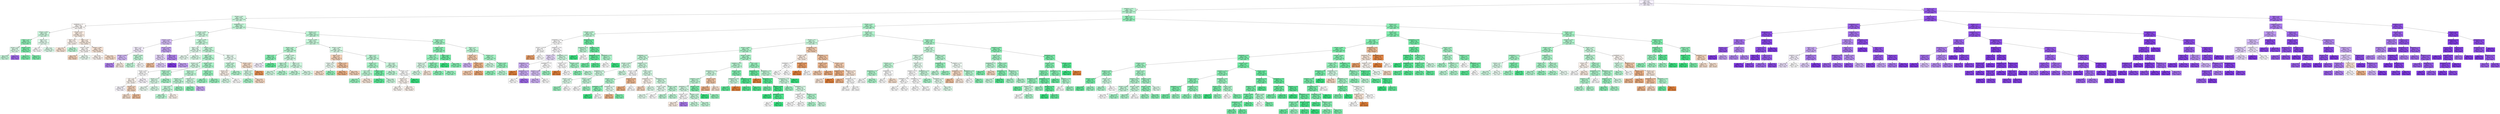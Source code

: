 digraph Tree {
node [shape=box, style="filled", color="black"] ;
0 [label="CCR <= 5.5\ngini = 0.643\nsamples = 25791\nvalue = [5404, 9570, 10817]\nclass = None", fillcolor="#f5f0fd"] ;
1 [label="graphSize <= 22.5\ngini = 0.59\nsamples = 16087\nvalue = [4810, 8742, 2535]\nclass = DCP", fillcolor="#baf6d3"] ;
0 -> 1 [labeldistance=2.5, labelangle=45, headlabel="True"] ;
2 [label="sdComm <= 0.02\ngini = 0.598\nsamples = 11109\nvalue = [3876, 5674, 1559]\nclass = DCP", fillcolor="#cef9e0"] ;
1 -> 2 ;
3 [label="graphDepth <= 3.5\ngini = 0.565\nsamples = 2400\nvalue = [1136, 1088, 176]\nclass = DLS/DC", fillcolor="#fefaf8"] ;
2 -> 3 ;
4 [label="sdComp <= 0.065\ngini = 0.524\nsamples = 658\nvalue = [270, 364, 24]\nclass = DCP", fillcolor="#cff9e0"] ;
3 -> 4 ;
5 [label="nbproc <= 4.5\ngini = 0.48\nsamples = 128\nvalue = [32, 86, 10]\nclass = DCP", fillcolor="#90f0b8"] ;
4 -> 5 ;
6 [label="sdComp <= 0.02\ngini = 0.648\nsamples = 32\nvalue = [8, 14, 10]\nclass = DCP", fillcolor="#dbfae8"] ;
5 -> 6 ;
7 [label="gini = 0.562\nsamples = 22\nvalue = [8, 12, 2]\nclass = DCP", fillcolor="#c6f8db"] ;
6 -> 7 ;
8 [label="gini = 0.32\nsamples = 10\nvalue = [0, 2, 8]\nclass = None", fillcolor="#a06aec"] ;
6 -> 8 ;
9 [label="sdComp <= 0.02\ngini = 0.375\nsamples = 96\nvalue = [24, 72, 0]\nclass = DCP", fillcolor="#7beeab"] ;
5 -> 9 ;
10 [label="gini = 0.375\nsamples = 72\nvalue = [18, 54, 0]\nclass = DCP", fillcolor="#7beeab"] ;
9 -> 10 ;
11 [label="gini = 0.375\nsamples = 24\nvalue = [6, 18, 0]\nclass = DCP", fillcolor="#7beeab"] ;
9 -> 11 ;
12 [label="nbproc <= 4.5\ngini = 0.523\nsamples = 530\nvalue = [238, 278, 14]\nclass = DCP", fillcolor="#e4fbee"] ;
4 -> 12 ;
13 [label="gini = 0.6\nsamples = 114\nvalue = [50, 50, 14]\nclass = DLS/DC", fillcolor="#ffffff"] ;
12 -> 13 ;
14 [label="gini = 0.495\nsamples = 416\nvalue = [188, 228, 0]\nclass = DCP", fillcolor="#dcfae9"] ;
12 -> 14 ;
15 [label="sdComp <= 0.02\ngini = 0.573\nsamples = 1742\nvalue = [866, 724, 152]\nclass = DLS/DC", fillcolor="#fbede3"] ;
3 -> 15 ;
16 [label="nbproc <= 4.5\ngini = 0.654\nsamples = 178\nvalue = [72, 62, 44]\nclass = DLS/DC", fillcolor="#fdf4ee"] ;
15 -> 16 ;
17 [label="gini = 0.61\nsamples = 90\nvalue = [44, 14, 32]\nclass = DLS/DC", fillcolor="#fae5d6"] ;
16 -> 17 ;
18 [label="gini = 0.583\nsamples = 88\nvalue = [28, 48, 12]\nclass = DCP", fillcolor="#bdf6d5"] ;
16 -> 18 ;
19 [label="nbproc <= 4.5\ngini = 0.558\nsamples = 1564\nvalue = [794, 662, 108]\nclass = DLS/DC", fillcolor="#fbede2"] ;
15 -> 19 ;
20 [label="sdComp <= 0.065\ngini = 0.548\nsamples = 534\nvalue = [258, 248, 28]\nclass = DLS/DC", fillcolor="#fefbf8"] ;
19 -> 20 ;
21 [label="gini = 0.503\nsamples = 152\nvalue = [90, 58, 4]\nclass = DLS/DC", fillcolor="#f6d4bc"] ;
20 -> 21 ;
22 [label="gini = 0.555\nsamples = 382\nvalue = [168, 190, 24]\nclass = DCP", fillcolor="#ebfcf2"] ;
20 -> 22 ;
23 [label="sdComp <= 0.065\ngini = 0.562\nsamples = 1030\nvalue = [536, 414, 80]\nclass = DLS/DC", fillcolor="#fae6d8"] ;
19 -> 23 ;
24 [label="gini = 0.556\nsamples = 416\nvalue = [204, 186, 26]\nclass = DLS/DC", fillcolor="#fdf5f0"] ;
23 -> 24 ;
25 [label="gini = 0.562\nsamples = 614\nvalue = [332, 228, 54]\nclass = DLS/DC", fillcolor="#f8ddca"] ;
23 -> 25 ;
26 [label="graphDepth <= 3.5\ngini = 0.599\nsamples = 8709\nvalue = [2740, 4586, 1383]\nclass = DCP", fillcolor="#c2f7d8"] ;
2 -> 26 ;
27 [label="sdComp <= 0.065\ngini = 0.637\nsamples = 2487\nvalue = [734, 1170, 583]\nclass = DCP", fillcolor="#cef9e0"] ;
26 -> 27 ;
28 [label="sdComp <= 0.02\ngini = 0.618\nsamples = 254\nvalue = [68, 56, 130]\nclass = None", fillcolor="#d5bdf6"] ;
27 -> 28 ;
29 [label="nbproc <= 4.5\ngini = 0.664\nsamples = 96\nvalue = [30, 30, 36]\nclass = None", fillcolor="#f4edfd"] ;
28 -> 29 ;
30 [label="sdComm <= 0.065\ngini = 0.57\nsamples = 50\nvalue = [16, 6, 28]\nclass = None", fillcolor="#d3b9f6"] ;
29 -> 30 ;
31 [label="gini = 0.391\nsamples = 30\nvalue = [8, 0, 22]\nclass = None", fillcolor="#af81ee"] ;
30 -> 31 ;
32 [label="gini = 0.66\nsamples = 20\nvalue = [8, 6, 6]\nclass = DLS/DC", fillcolor="#fbede3"] ;
30 -> 32 ;
33 [label="sdComm <= 0.065\ngini = 0.605\nsamples = 46\nvalue = [14, 24, 8]\nclass = DCP", fillcolor="#c1f7d8"] ;
29 -> 33 ;
34 [label="gini = 0.539\nsamples = 32\nvalue = [12, 18, 2]\nclass = DCP", fillcolor="#c4f7d9"] ;
33 -> 34 ;
35 [label="gini = 0.612\nsamples = 14\nvalue = [2, 6, 6]\nclass = DCP", fillcolor="#ffffff"] ;
33 -> 35 ;
36 [label="sdComm <= 0.065\ngini = 0.561\nsamples = 158\nvalue = [38, 26, 94]\nclass = None", fillcolor="#c4a3f3"] ;
28 -> 36 ;
37 [label="nbproc <= 4.5\ngini = 0.643\nsamples = 66\nvalue = [20, 16, 30]\nclass = None", fillcolor="#e4d4f9"] ;
36 -> 37 ;
38 [label="gini = 0.444\nsamples = 12\nvalue = [8, 0, 4]\nclass = DLS/DC", fillcolor="#f2c09c"] ;
37 -> 38 ;
39 [label="gini = 0.631\nsamples = 54\nvalue = [12, 16, 26]\nclass = None", fillcolor="#decbf8"] ;
37 -> 39 ;
40 [label="nbproc <= 4.5\ngini = 0.466\nsamples = 92\nvalue = [18, 10, 64]\nclass = None", fillcolor="#b184ef"] ;
36 -> 40 ;
41 [label="gini = 0.0\nsamples = 18\nvalue = [0, 0, 18]\nclass = None", fillcolor="#8139e5"] ;
40 -> 41 ;
42 [label="gini = 0.536\nsamples = 74\nvalue = [18, 10, 46]\nclass = None", fillcolor="#c09cf2"] ;
40 -> 42 ;
43 [label="sdComm <= 0.065\ngini = 0.621\nsamples = 2233\nvalue = [666, 1114, 453]\nclass = DCP", fillcolor="#c6f8db"] ;
27 -> 43 ;
44 [label="nbproc <= 4.5\ngini = 0.589\nsamples = 408\nvalue = [162, 200, 46]\nclass = DCP", fillcolor="#e0fbec"] ;
43 -> 44 ;
45 [label="gini = 0.62\nsamples = 186\nvalue = [72, 84, 30]\nclass = DCP", fillcolor="#eafcf2"] ;
44 -> 45 ;
46 [label="gini = 0.557\nsamples = 222\nvalue = [90, 116, 16]\nclass = DCP", fillcolor="#d8fae6"] ;
44 -> 46 ;
47 [label="sdComm <= 0.65\ngini = 0.623\nsamples = 1825\nvalue = [504, 914, 407]\nclass = DCP", fillcolor="#c2f7d8"] ;
43 -> 47 ;
48 [label="nbproc <= 4.5\ngini = 0.606\nsamples = 1295\nvalue = [320, 692, 283]\nclass = DCP", fillcolor="#b3f5cf"] ;
47 -> 48 ;
49 [label="sdComm <= 0.2\ngini = 0.648\nsamples = 306\nvalue = [80, 136, 90]\nclass = DCP", fillcolor="#d5f9e4"] ;
48 -> 49 ;
50 [label="sdComp <= 0.65\ngini = 0.665\nsamples = 154\nvalue = [46, 54, 54]\nclass = DCP", fillcolor="#ffffff"] ;
49 -> 50 ;
51 [label="CCR <= 0.55\ngini = 0.664\nsamples = 80\nvalue = [30, 26, 24]\nclass = DLS/DC", fillcolor="#fdf6f0"] ;
50 -> 51 ;
52 [label="gini = 0.666\nsamples = 62\nvalue = [20, 20, 22]\nclass = None", fillcolor="#f9f6fe"] ;
51 -> 52 ;
53 [label="sdComp <= 0.2\ngini = 0.568\nsamples = 18\nvalue = [10, 6, 2]\nclass = DLS/DC", fillcolor="#f6d5bd"] ;
51 -> 53 ;
54 [label="gini = 0.611\nsamples = 12\nvalue = [6, 4, 2]\nclass = DLS/DC", fillcolor="#f8e0ce"] ;
53 -> 54 ;
55 [label="gini = 0.444\nsamples = 6\nvalue = [4, 2, 0]\nclass = DLS/DC", fillcolor="#f2c09c"] ;
53 -> 55 ;
56 [label="gini = 0.646\nsamples = 74\nvalue = [16, 28, 30]\nclass = None", fillcolor="#faf6fe"] ;
50 -> 56 ;
57 [label="sdComp <= 0.65\ngini = 0.603\nsamples = 152\nvalue = [34, 82, 36]\nclass = DCP", fillcolor="#b0f5cd"] ;
49 -> 57 ;
58 [label="sdComp <= 0.2\ngini = 0.627\nsamples = 64\nvalue = [12, 30, 22]\nclass = DCP", fillcolor="#d9fae7"] ;
57 -> 58 ;
59 [label="gini = 0.658\nsamples = 30\nvalue = [10, 12, 8]\nclass = DCP", fillcolor="#ebfcf2"] ;
58 -> 59 ;
60 [label="gini = 0.547\nsamples = 34\nvalue = [2, 18, 14]\nclass = DCP", fillcolor="#d7fae6"] ;
58 -> 60 ;
61 [label="gini = 0.563\nsamples = 88\nvalue = [22, 52, 14]\nclass = DCP", fillcolor="#a5f3c6"] ;
57 -> 61 ;
62 [label="sdComp <= 0.65\ngini = 0.587\nsamples = 989\nvalue = [240, 556, 193]\nclass = DCP", fillcolor="#abf4ca"] ;
48 -> 62 ;
63 [label="sdComp <= 0.2\ngini = 0.615\nsamples = 510\nvalue = [144, 262, 104]\nclass = DCP", fillcolor="#bff7d6"] ;
62 -> 63 ;
64 [label="sdComm <= 0.2\ngini = 0.611\nsamples = 460\nvalue = [134, 238, 88]\nclass = DCP", fillcolor="#c0f7d7"] ;
63 -> 64 ;
65 [label="CCR <= 0.55\ngini = 0.617\nsamples = 422\nvalue = [124, 214, 84]\nclass = DCP", fillcolor="#c3f7d9"] ;
64 -> 65 ;
66 [label="gini = 0.603\nsamples = 388\nvalue = [110, 206, 72]\nclass = DCP", fillcolor="#bbf6d3"] ;
65 -> 66 ;
67 [label="gini = 0.651\nsamples = 34\nvalue = [14, 8, 12]\nclass = DLS/DC", fillcolor="#fdf4ed"] ;
65 -> 67 ;
68 [label="gini = 0.521\nsamples = 38\nvalue = [10, 24, 4]\nclass = DCP", fillcolor="#9cf2c0"] ;
64 -> 68 ;
69 [label="sdComm <= 0.2\ngini = 0.627\nsamples = 50\nvalue = [10, 24, 16]\nclass = DCP", fillcolor="#d0f9e1"] ;
63 -> 69 ;
70 [label="gini = 0.462\nsamples = 26\nvalue = [6, 18, 2]\nclass = DCP", fillcolor="#88efb3"] ;
69 -> 70 ;
71 [label="gini = 0.569\nsamples = 24\nvalue = [4, 6, 14]\nclass = None", fillcolor="#c7a7f3"] ;
69 -> 71 ;
72 [label="sdComm <= 0.2\ngini = 0.549\nsamples = 479\nvalue = [96, 294, 89]\nclass = DCP", fillcolor="#99f2be"] ;
62 -> 72 ;
73 [label="gini = 0.54\nsamples = 167\nvalue = [36, 104, 27]\nclass = DCP", fillcolor="#98f2be"] ;
72 -> 73 ;
74 [label="gini = 0.553\nsamples = 312\nvalue = [60, 190, 62]\nclass = DCP", fillcolor="#9af2be"] ;
72 -> 74 ;
75 [label="nbproc <= 4.5\ngini = 0.649\nsamples = 530\nvalue = [184, 222, 124]\nclass = DCP", fillcolor="#e9fcf1"] ;
47 -> 75 ;
76 [label="sdComp <= 0.65\ngini = 0.609\nsamples = 254\nvalue = [44, 130, 80]\nclass = DCP", fillcolor="#c6f8db"] ;
75 -> 76 ;
77 [label="sdComp <= 0.2\ngini = 0.656\nsamples = 54\nvalue = [22, 14, 18]\nclass = DLS/DC", fillcolor="#fcf1e9"] ;
76 -> 77 ;
78 [label="gini = 0.631\nsamples = 30\nvalue = [10, 14, 6]\nclass = DCP", fillcolor="#d7fae6"] ;
77 -> 78 ;
79 [label="gini = 0.5\nsamples = 24\nvalue = [12, 0, 12]\nclass = DLS/DC", fillcolor="#ffffff"] ;
77 -> 79 ;
80 [label="gini = 0.555\nsamples = 200\nvalue = [22, 116, 62]\nclass = DCP", fillcolor="#b2f5ce"] ;
76 -> 80 ;
81 [label="sdComp <= 0.65\ngini = 0.606\nsamples = 276\nvalue = [140, 92, 44]\nclass = DLS/DC", fillcolor="#f8decb"] ;
75 -> 81 ;
82 [label="sdComp <= 0.2\ngini = 0.637\nsamples = 182\nvalue = [58, 84, 40]\nclass = DCP", fillcolor="#d5fae5"] ;
81 -> 82 ;
83 [label="gini = 0.59\nsamples = 118\nvalue = [26, 66, 26]\nclass = DCP", fillcolor="#a9f4c8"] ;
82 -> 83 ;
84 [label="gini = 0.623\nsamples = 64\nvalue = [32, 18, 14]\nclass = DLS/DC", fillcolor="#f7d9c3"] ;
82 -> 84 ;
85 [label="gini = 0.23\nsamples = 94\nvalue = [82, 8, 4]\nclass = DLS/DC", fillcolor="#e99355"] ;
81 -> 85 ;
86 [label="sdComm <= 0.2\ngini = 0.578\nsamples = 6222\nvalue = [2006, 3416, 800]\nclass = DCP", fillcolor="#bdf6d5"] ;
26 -> 86 ;
87 [label="sdComm <= 0.065\ngini = 0.576\nsamples = 4542\nvalue = [1620, 2422, 500]\nclass = DCP", fillcolor="#c9f8dc"] ;
86 -> 87 ;
88 [label="sdComp <= 0.02\ngini = 0.568\nsamples = 1996\nvalue = [638, 1122, 236]\nclass = DCP", fillcolor="#b8f6d2"] ;
87 -> 88 ;
89 [label="nbproc <= 4.5\ngini = 0.478\nsamples = 386\nvalue = [44, 264, 78]\nclass = DCP", fillcolor="#87efb3"] ;
88 -> 89 ;
90 [label="gini = 0.662\nsamples = 110\nvalue = [32, 36, 42]\nclass = None", fillcolor="#f5effd"] ;
89 -> 90 ;
91 [label="gini = 0.299\nsamples = 276\nvalue = [12, 228, 36]\nclass = DCP", fillcolor="#61ea9a"] ;
89 -> 91 ;
92 [label="sdComp <= 0.065\ngini = 0.57\nsamples = 1610\nvalue = [594, 858, 158]\nclass = DCP", fillcolor="#ccf8de"] ;
88 -> 92 ;
93 [label="nbproc <= 4.5\ngini = 0.556\nsamples = 332\nvalue = [112, 188, 32]\nclass = DCP", fillcolor="#bbf6d3"] ;
92 -> 93 ;
94 [label="gini = 0.607\nsamples = 104\nvalue = [36, 52, 16]\nclass = DCP", fillcolor="#d0f9e1"] ;
93 -> 94 ;
95 [label="gini = 0.528\nsamples = 228\nvalue = [76, 136, 16]\nclass = DCP", fillcolor="#b1f5cd"] ;
93 -> 95 ;
96 [label="nbproc <= 4.5\ngini = 0.573\nsamples = 1278\nvalue = [482, 670, 126]\nclass = DCP", fillcolor="#d0f9e1"] ;
92 -> 96 ;
97 [label="gini = 0.546\nsamples = 464\nvalue = [170, 260, 34]\nclass = DCP", fillcolor="#c2f7d8"] ;
96 -> 97 ;
98 [label="gini = 0.587\nsamples = 814\nvalue = [312, 410, 92]\nclass = DCP", fillcolor="#d8fae6"] ;
96 -> 98 ;
99 [label="sdComp <= 0.065\ngini = 0.58\nsamples = 2546\nvalue = [982, 1300, 264]\nclass = DCP", fillcolor="#d7fae5"] ;
87 -> 99 ;
100 [label="nbproc <= 4.5\ngini = 0.579\nsamples = 514\nvalue = [284, 160, 70]\nclass = DLS/DC", fillcolor="#f6d3ba"] ;
99 -> 100 ;
101 [label="sdComp <= 0.02\ngini = 0.657\nsamples = 130\nvalue = [44, 52, 34]\nclass = DCP", fillcolor="#edfdf3"] ;
100 -> 101 ;
102 [label="gini = 0.628\nsamples = 74\nvalue = [36, 16, 22]\nclass = DLS/DC", fillcolor="#f8ddca"] ;
101 -> 102 ;
103 [label="gini = 0.52\nsamples = 56\nvalue = [8, 36, 12]\nclass = DCP", fillcolor="#93f1ba"] ;
101 -> 103 ;
104 [label="sdComp <= 0.02\ngini = 0.521\nsamples = 384\nvalue = [240, 108, 36]\nclass = DLS/DC", fillcolor="#f3c3a0"] ;
100 -> 104 ;
105 [label="gini = 0.442\nsamples = 140\nvalue = [100, 28, 12]\nclass = DLS/DC", fillcolor="#eeae80"] ;
104 -> 105 ;
106 [label="gini = 0.554\nsamples = 244\nvalue = [140, 80, 24]\nclass = DLS/DC", fillcolor="#f5d1b7"] ;
104 -> 106 ;
107 [label="nbproc <= 4.5\ngini = 0.558\nsamples = 2032\nvalue = [698, 1140, 194]\nclass = DCP", fillcolor="#bdf6d5"] ;
99 -> 107 ;
108 [label="sdComp <= 0.2\ngini = 0.54\nsamples = 784\nvalue = [232, 472, 80]\nclass = DCP", fillcolor="#a9f4c8"] ;
107 -> 108 ;
109 [label="CCR <= 0.55\ngini = 0.575\nsamples = 578\nvalue = [194, 316, 68]\nclass = DCP", fillcolor="#c0f7d7"] ;
108 -> 109 ;
110 [label="gini = 0.53\nsamples = 372\nvalue = [88, 234, 50]\nclass = DCP", fillcolor="#99f2be"] ;
109 -> 110 ;
111 [label="gini = 0.569\nsamples = 206\nvalue = [106, 82, 18]\nclass = DLS/DC", fillcolor="#fae7d9"] ;
109 -> 111 ;
112 [label="sdComp <= 0.65\ngini = 0.389\nsamples = 206\nvalue = [38, 156, 12]\nclass = DCP", fillcolor="#74eda6"] ;
108 -> 112 ;
113 [label="gini = 0.277\nsamples = 140\nvalue = [10, 118, 12]\nclass = DCP", fillcolor="#5be997"] ;
112 -> 113 ;
114 [label="gini = 0.489\nsamples = 66\nvalue = [28, 38, 0]\nclass = DCP", fillcolor="#cbf8de"] ;
112 -> 114 ;
115 [label="CCR <= 0.55\ngini = 0.566\nsamples = 1248\nvalue = [466, 668, 114]\nclass = DCP", fillcolor="#ccf8de"] ;
107 -> 115 ;
116 [label="gini = 0.544\nsamples = 982\nvalue = [354, 556, 72]\nclass = DCP", fillcolor="#bff7d6"] ;
115 -> 116 ;
117 [label="sdComp <= 0.65\ngini = 0.62\nsamples = 266\nvalue = [112, 112, 42]\nclass = DLS/DC", fillcolor="#ffffff"] ;
115 -> 117 ;
118 [label="sdComp <= 0.2\ngini = 0.623\nsamples = 254\nvalue = [112, 100, 42]\nclass = DLS/DC", fillcolor="#fdf5f0"] ;
117 -> 118 ;
119 [label="gini = 0.614\nsamples = 136\nvalue = [60, 56, 20]\nclass = DLS/DC", fillcolor="#fef9f5"] ;
118 -> 119 ;
120 [label="gini = 0.632\nsamples = 118\nvalue = [52, 44, 22]\nclass = DLS/DC", fillcolor="#fcf1ea"] ;
118 -> 120 ;
121 [label="gini = 0.0\nsamples = 12\nvalue = [0, 12, 0]\nclass = DCP", fillcolor="#39e581"] ;
117 -> 121 ;
122 [label="sdComm <= 0.65\ngini = 0.565\nsamples = 1680\nvalue = [386, 994, 300]\nclass = DCP", fillcolor="#a2f3c4"] ;
86 -> 122 ;
123 [label="sdComp <= 0.65\ngini = 0.502\nsamples = 836\nvalue = [142, 556, 138]\nclass = DCP", fillcolor="#89efb4"] ;
122 -> 123 ;
124 [label="nbproc <= 4.5\ngini = 0.55\nsamples = 546\nvalue = [110, 334, 102]\nclass = DCP", fillcolor="#99f2be"] ;
123 -> 124 ;
125 [label="sdComp <= 0.2\ngini = 0.639\nsamples = 120\nvalue = [40, 54, 26]\nclass = DCP", fillcolor="#dcfae9"] ;
124 -> 125 ;
126 [label="gini = 0.632\nsamples = 106\nvalue = [34, 50, 22]\nclass = DCP", fillcolor="#d3f9e3"] ;
125 -> 126 ;
127 [label="gini = 0.653\nsamples = 14\nvalue = [6, 4, 4]\nclass = DLS/DC", fillcolor="#fae6d7"] ;
125 -> 127 ;
128 [label="sdComp <= 0.2\ngini = 0.509\nsamples = 426\nvalue = [70, 280, 76]\nclass = DCP", fillcolor="#8cf0b6"] ;
124 -> 128 ;
129 [label="gini = 0.481\nsamples = 236\nvalue = [24, 160, 52]\nclass = DCP", fillcolor="#8bf0b5"] ;
128 -> 129 ;
130 [label="gini = 0.527\nsamples = 190\nvalue = [46, 120, 24]\nclass = DCP", fillcolor="#99f2be"] ;
128 -> 130 ;
131 [label="nbproc <= 4.5\ngini = 0.386\nsamples = 290\nvalue = [32, 222, 36]\nclass = DCP", fillcolor="#6eeca3"] ;
123 -> 131 ;
132 [label="gini = 0.0\nsamples = 76\nvalue = [0, 76, 0]\nclass = DCP", fillcolor="#39e581"] ;
131 -> 132 ;
133 [label="gini = 0.484\nsamples = 214\nvalue = [32, 146, 36]\nclass = DCP", fillcolor="#85efb1"] ;
131 -> 133 ;
134 [label="nbproc <= 4.5\ngini = 0.61\nsamples = 844\nvalue = [244, 438, 162]\nclass = DCP", fillcolor="#bff7d6"] ;
122 -> 134 ;
135 [label="sdComp <= 0.2\ngini = 0.589\nsamples = 140\nvalue = [78, 26, 36]\nclass = DLS/DC", fillcolor="#f4ccaf"] ;
134 -> 135 ;
136 [label="gini = 0.609\nsamples = 34\nvalue = [8, 8, 18]\nclass = None", fillcolor="#cfb3f5"] ;
135 -> 136 ;
137 [label="sdComp <= 0.65\ngini = 0.506\nsamples = 106\nvalue = [70, 18, 18]\nclass = DLS/DC", fillcolor="#f0b58a"] ;
135 -> 137 ;
138 [label="gini = 0.579\nsamples = 56\nvalue = [32, 10, 14]\nclass = DLS/DC", fillcolor="#f4c9aa"] ;
137 -> 138 ;
139 [label="gini = 0.39\nsamples = 50\nvalue = [38, 8, 4]\nclass = DLS/DC", fillcolor="#eca572"] ;
137 -> 139 ;
140 [label="sdComp <= 0.2\ngini = 0.57\nsamples = 704\nvalue = [166, 412, 126]\nclass = DCP", fillcolor="#a4f3c5"] ;
134 -> 140 ;
141 [label="gini = 0.642\nsamples = 200\nvalue = [56, 92, 52]\nclass = DCP", fillcolor="#cef8e0"] ;
140 -> 141 ;
142 [label="sdComp <= 0.65\ngini = 0.528\nsamples = 504\nvalue = [110, 320, 74]\nclass = DCP", fillcolor="#95f1bc"] ;
140 -> 142 ;
143 [label="gini = 0.514\nsamples = 450\nvalue = [96, 292, 62]\nclass = DCP", fillcolor="#91f1b9"] ;
142 -> 143 ;
144 [label="gini = 0.615\nsamples = 54\nvalue = [14, 28, 12]\nclass = DCP", fillcolor="#baf6d3"] ;
142 -> 144 ;
145 [label="nbproc <= 4.5\ngini = 0.547\nsamples = 4978\nvalue = [934, 3068, 976]\nclass = DCP", fillcolor="#97f1bd"] ;
1 -> 145 ;
146 [label="sdComp <= 0.02\ngini = 0.602\nsamples = 1824\nvalue = [418, 986, 420]\nclass = DCP", fillcolor="#aff5cc"] ;
145 -> 146 ;
147 [label="sdComm <= 0.065\ngini = 0.551\nsamples = 308\nvalue = [26, 174, 108]\nclass = DCP", fillcolor="#bef6d5"] ;
146 -> 147 ;
148 [label="graphDepth <= 6.5\ngini = 0.585\nsamples = 200\nvalue = [20, 90, 90]\nclass = DCP", fillcolor="#ffffff"] ;
147 -> 148 ;
149 [label="sdComm <= 0.02\ngini = 0.661\nsamples = 22\nvalue = [8, 8, 6]\nclass = DLS/DC", fillcolor="#ffffff"] ;
148 -> 149 ;
150 [label="gini = 0.32\nsamples = 10\nvalue = [8, 2, 0]\nclass = DLS/DC", fillcolor="#eca06a"] ;
149 -> 150 ;
151 [label="gini = 0.5\nsamples = 12\nvalue = [0, 6, 6]\nclass = DCP", fillcolor="#ffffff"] ;
149 -> 151 ;
152 [label="graphSize <= 75.0\ngini = 0.561\nsamples = 178\nvalue = [12, 82, 84]\nclass = None", fillcolor="#fcfbfe"] ;
148 -> 152 ;
153 [label="sdComm <= 0.02\ngini = 0.512\nsamples = 114\nvalue = [2, 50, 62]\nclass = None", fillcolor="#e7dafa"] ;
152 -> 153 ;
154 [label="graphDepth <= 9.0\ngini = 0.507\nsamples = 46\nvalue = [2, 16, 28]\nclass = None", fillcolor="#cdb0f5"] ;
153 -> 154 ;
155 [label="gini = 0.0\nsamples = 2\nvalue = [2, 0, 0]\nclass = DLS/DC", fillcolor="#e58139"] ;
154 -> 155 ;
156 [label="graphDepth <= 13.5\ngini = 0.463\nsamples = 44\nvalue = [0, 16, 28]\nclass = None", fillcolor="#c9aaf4"] ;
154 -> 156 ;
157 [label="gini = 0.5\nsamples = 24\nvalue = [0, 12, 12]\nclass = DCP", fillcolor="#ffffff"] ;
156 -> 157 ;
158 [label="gini = 0.32\nsamples = 20\nvalue = [0, 4, 16]\nclass = None", fillcolor="#a06aec"] ;
156 -> 158 ;
159 [label="graphDepth <= 13.5\ngini = 0.5\nsamples = 68\nvalue = [0, 34, 34]\nclass = DCP", fillcolor="#ffffff"] ;
153 -> 159 ;
160 [label="graphSize <= 40.0\ngini = 0.483\nsamples = 44\nvalue = [0, 18, 26]\nclass = None", fillcolor="#d8c2f7"] ;
159 -> 160 ;
161 [label="gini = 0.469\nsamples = 32\nvalue = [0, 12, 20]\nclass = None", fillcolor="#cdb0f5"] ;
160 -> 161 ;
162 [label="gini = 0.5\nsamples = 12\nvalue = [0, 6, 6]\nclass = DCP", fillcolor="#ffffff"] ;
160 -> 162 ;
163 [label="gini = 0.444\nsamples = 24\nvalue = [0, 16, 8]\nclass = DCP", fillcolor="#9cf2c0"] ;
159 -> 163 ;
164 [label="graphDepth <= 25.5\ngini = 0.607\nsamples = 64\nvalue = [10, 32, 22]\nclass = DCP", fillcolor="#d0f9e1"] ;
152 -> 164 ;
165 [label="sdComm <= 0.02\ngini = 0.667\nsamples = 30\nvalue = [10, 10, 10]\nclass = DLS/DC", fillcolor="#ffffff"] ;
164 -> 165 ;
166 [label="gini = 0.0\nsamples = 6\nvalue = [6, 0, 0]\nclass = DLS/DC", fillcolor="#e58139"] ;
165 -> 166 ;
167 [label="gini = 0.625\nsamples = 24\nvalue = [4, 10, 10]\nclass = DCP", fillcolor="#ffffff"] ;
165 -> 167 ;
168 [label="sdComm <= 0.02\ngini = 0.457\nsamples = 34\nvalue = [0, 22, 12]\nclass = DCP", fillcolor="#a5f3c6"] ;
164 -> 168 ;
169 [label="gini = 0.408\nsamples = 14\nvalue = [0, 10, 4]\nclass = DCP", fillcolor="#88efb3"] ;
168 -> 169 ;
170 [label="gini = 0.48\nsamples = 20\nvalue = [0, 12, 8]\nclass = DCP", fillcolor="#bdf6d5"] ;
168 -> 170 ;
171 [label="graphDepth <= 9.0\ngini = 0.364\nsamples = 108\nvalue = [6, 84, 18]\nclass = DCP", fillcolor="#6eeca3"] ;
147 -> 171 ;
172 [label="graphDepth <= 6.5\ngini = 0.625\nsamples = 8\nvalue = [2, 4, 2]\nclass = DCP", fillcolor="#bdf6d5"] ;
171 -> 172 ;
173 [label="gini = 0.0\nsamples = 2\nvalue = [0, 2, 0]\nclass = DCP", fillcolor="#39e581"] ;
172 -> 173 ;
174 [label="gini = 0.667\nsamples = 6\nvalue = [2, 2, 2]\nclass = DLS/DC", fillcolor="#ffffff"] ;
172 -> 174 ;
175 [label="graphSize <= 75.0\ngini = 0.333\nsamples = 100\nvalue = [4, 80, 16]\nclass = DCP", fillcolor="#68eb9f"] ;
171 -> 175 ;
176 [label="graphDepth <= 13.5\ngini = 0.279\nsamples = 86\nvalue = [2, 72, 12]\nclass = DCP", fillcolor="#5eea99"] ;
175 -> 176 ;
177 [label="gini = 0.379\nsamples = 26\nvalue = [2, 20, 4]\nclass = DCP", fillcolor="#6feca3"] ;
176 -> 177 ;
178 [label="gini = 0.231\nsamples = 60\nvalue = [0, 52, 8]\nclass = DCP", fillcolor="#57e994"] ;
176 -> 178 ;
179 [label="graphDepth <= 25.5\ngini = 0.571\nsamples = 14\nvalue = [2, 8, 4]\nclass = DCP", fillcolor="#b0f5cd"] ;
175 -> 179 ;
180 [label="gini = 0.64\nsamples = 10\nvalue = [2, 4, 4]\nclass = DCP", fillcolor="#ffffff"] ;
179 -> 180 ;
181 [label="gini = 0.0\nsamples = 4\nvalue = [0, 4, 0]\nclass = DCP", fillcolor="#39e581"] ;
179 -> 181 ;
182 [label="sdComp <= 0.2\ngini = 0.604\nsamples = 1516\nvalue = [392, 812, 312]\nclass = DCP", fillcolor="#b5f5d0"] ;
146 -> 182 ;
183 [label="sdComm <= 0.2\ngini = 0.61\nsamples = 914\nvalue = [298, 462, 154]\nclass = DCP", fillcolor="#caf8dd"] ;
182 -> 183 ;
184 [label="sdComp <= 0.065\ngini = 0.583\nsamples = 736\nvalue = [198, 414, 124]\nclass = DCP", fillcolor="#b0f5cc"] ;
183 -> 184 ;
185 [label="graphDepth <= 9.0\ngini = 0.628\nsamples = 240\nvalue = [56, 118, 66]\nclass = DCP", fillcolor="#c4f7d9"] ;
184 -> 185 ;
186 [label="sdComm <= 0.065\ngini = 0.523\nsamples = 58\nvalue = [2, 32, 24]\nclass = DCP", fillcolor="#d0f9e1"] ;
185 -> 186 ;
187 [label="graphDepth <= 6.5\ngini = 0.491\nsamples = 46\nvalue = [0, 26, 20]\nclass = DCP", fillcolor="#d1f9e2"] ;
186 -> 187 ;
188 [label="sdComm <= 0.02\ngini = 0.496\nsamples = 22\nvalue = [0, 12, 10]\nclass = DCP", fillcolor="#defbea"] ;
187 -> 188 ;
189 [label="gini = 0.444\nsamples = 6\nvalue = [0, 4, 2]\nclass = DCP", fillcolor="#9cf2c0"] ;
188 -> 189 ;
190 [label="gini = 0.5\nsamples = 16\nvalue = [0, 8, 8]\nclass = DCP", fillcolor="#ffffff"] ;
188 -> 190 ;
191 [label="sdComm <= 0.02\ngini = 0.486\nsamples = 24\nvalue = [0, 14, 10]\nclass = DCP", fillcolor="#c6f8db"] ;
187 -> 191 ;
192 [label="gini = 0.5\nsamples = 12\nvalue = [0, 6, 6]\nclass = DCP", fillcolor="#ffffff"] ;
191 -> 192 ;
193 [label="gini = 0.444\nsamples = 12\nvalue = [0, 8, 4]\nclass = DCP", fillcolor="#9cf2c0"] ;
191 -> 193 ;
194 [label="gini = 0.611\nsamples = 12\nvalue = [2, 6, 4]\nclass = DCP", fillcolor="#cef8e0"] ;
186 -> 194 ;
195 [label="graphSize <= 75.0\ngini = 0.635\nsamples = 182\nvalue = [54, 86, 42]\nclass = DCP", fillcolor="#cef8e0"] ;
185 -> 195 ;
196 [label="sdComm <= 0.065\ngini = 0.579\nsamples = 88\nvalue = [40, 40, 8]\nclass = DLS/DC", fillcolor="#ffffff"] ;
195 -> 196 ;
197 [label="sdComm <= 0.02\ngini = 0.532\nsamples = 54\nvalue = [18, 32, 4]\nclass = DCP", fillcolor="#b2f5ce"] ;
196 -> 197 ;
198 [label="graphDepth <= 13.5\ngini = 0.5\nsamples = 24\nvalue = [4, 16, 4]\nclass = DCP", fillcolor="#88efb3"] ;
197 -> 198 ;
199 [label="gini = 0.0\nsamples = 12\nvalue = [0, 12, 0]\nclass = DCP", fillcolor="#39e581"] ;
198 -> 199 ;
200 [label="gini = 0.667\nsamples = 12\nvalue = [4, 4, 4]\nclass = DLS/DC", fillcolor="#ffffff"] ;
198 -> 200 ;
201 [label="graphDepth <= 13.5\ngini = 0.498\nsamples = 30\nvalue = [14, 16, 0]\nclass = DCP", fillcolor="#e6fcef"] ;
197 -> 201 ;
202 [label="gini = 0.408\nsamples = 14\nvalue = [10, 4, 0]\nclass = DLS/DC", fillcolor="#efb388"] ;
201 -> 202 ;
203 [label="gini = 0.375\nsamples = 16\nvalue = [4, 12, 0]\nclass = DCP", fillcolor="#7beeab"] ;
201 -> 203 ;
204 [label="graphSize <= 40.0\ngini = 0.512\nsamples = 34\nvalue = [22, 8, 4]\nclass = DLS/DC", fillcolor="#f1bb94"] ;
196 -> 204 ;
205 [label="gini = 0.473\nsamples = 26\nvalue = [18, 4, 4]\nclass = DLS/DC", fillcolor="#eeaf81"] ;
204 -> 205 ;
206 [label="gini = 0.5\nsamples = 8\nvalue = [4, 4, 0]\nclass = DLS/DC", fillcolor="#ffffff"] ;
204 -> 206 ;
207 [label="sdComm <= 0.02\ngini = 0.608\nsamples = 94\nvalue = [14, 46, 34]\nclass = DCP", fillcolor="#d7fae6"] ;
195 -> 207 ;
208 [label="graphDepth <= 25.5\ngini = 0.651\nsamples = 34\nvalue = [14, 12, 8]\nclass = DLS/DC", fillcolor="#fdf4ed"] ;
207 -> 208 ;
209 [label="gini = 0.625\nsamples = 16\nvalue = [8, 4, 4]\nclass = DLS/DC", fillcolor="#f6d5bd"] ;
208 -> 209 ;
210 [label="gini = 0.642\nsamples = 18\nvalue = [6, 8, 4]\nclass = DCP", fillcolor="#defbea"] ;
208 -> 210 ;
211 [label="graphDepth <= 25.5\ngini = 0.491\nsamples = 60\nvalue = [0, 34, 26]\nclass = DCP", fillcolor="#d0f9e1"] ;
207 -> 211 ;
212 [label="sdComm <= 0.065\ngini = 0.498\nsamples = 30\nvalue = [0, 16, 14]\nclass = DCP", fillcolor="#e6fcef"] ;
211 -> 212 ;
213 [label="gini = 0.497\nsamples = 26\nvalue = [0, 14, 12]\nclass = DCP", fillcolor="#e3fbed"] ;
212 -> 213 ;
214 [label="gini = 0.5\nsamples = 4\nvalue = [0, 2, 2]\nclass = DCP", fillcolor="#ffffff"] ;
212 -> 214 ;
215 [label="sdComm <= 0.065\ngini = 0.48\nsamples = 30\nvalue = [0, 18, 12]\nclass = DCP", fillcolor="#bdf6d5"] ;
211 -> 215 ;
216 [label="gini = 0.48\nsamples = 10\nvalue = [0, 6, 4]\nclass = DCP", fillcolor="#bdf6d5"] ;
215 -> 216 ;
217 [label="gini = 0.48\nsamples = 20\nvalue = [0, 12, 8]\nclass = DCP", fillcolor="#bdf6d5"] ;
215 -> 217 ;
218 [label="sdComm <= 0.065\ngini = 0.548\nsamples = 496\nvalue = [142, 296, 58]\nclass = DCP", fillcolor="#a9f4c8"] ;
184 -> 218 ;
219 [label="graphSize <= 75.0\ngini = 0.528\nsamples = 312\nvalue = [112, 182, 18]\nclass = DCP", fillcolor="#baf6d3"] ;
218 -> 219 ;
220 [label="graphDepth <= 13.5\ngini = 0.556\nsamples = 238\nvalue = [92, 128, 18]\nclass = DCP", fillcolor="#cef9e0"] ;
219 -> 220 ;
221 [label="graphSize <= 40.0\ngini = 0.553\nsamples = 210\nvalue = [74, 118, 18]\nclass = DCP", fillcolor="#bff7d6"] ;
220 -> 221 ;
222 [label="graphDepth <= 7.5\ngini = 0.57\nsamples = 172\nvalue = [66, 90, 16]\nclass = DCP", fillcolor="#d2f9e2"] ;
221 -> 222 ;
223 [label="sdComm <= 0.02\ngini = 0.656\nsamples = 32\nvalue = [12, 12, 8]\nclass = DLS/DC", fillcolor="#ffffff"] ;
222 -> 223 ;
224 [label="gini = 0.569\nsamples = 24\nvalue = [12, 10, 2]\nclass = DLS/DC", fillcolor="#fbede3"] ;
223 -> 224 ;
225 [label="gini = 0.375\nsamples = 8\nvalue = [0, 2, 6]\nclass = None", fillcolor="#ab7bee"] ;
223 -> 225 ;
226 [label="sdComm <= 0.02\ngini = 0.538\nsamples = 140\nvalue = [54, 78, 8]\nclass = DCP", fillcolor="#c8f8dc"] ;
222 -> 226 ;
227 [label="gini = 0.559\nsamples = 96\nvalue = [36, 52, 8]\nclass = DCP", fillcolor="#caf8dd"] ;
226 -> 227 ;
228 [label="gini = 0.483\nsamples = 44\nvalue = [18, 26, 0]\nclass = DCP", fillcolor="#c2f7d8"] ;
226 -> 228 ;
229 [label="sdComm <= 0.02\ngini = 0.41\nsamples = 38\nvalue = [8, 28, 2]\nclass = DCP", fillcolor="#7beeab"] ;
221 -> 229 ;
230 [label="gini = 0.0\nsamples = 8\nvalue = [0, 8, 0]\nclass = DCP", fillcolor="#39e581"] ;
229 -> 230 ;
231 [label="gini = 0.48\nsamples = 30\nvalue = [8, 20, 2]\nclass = DCP", fillcolor="#93f1ba"] ;
229 -> 231 ;
232 [label="sdComm <= 0.02\ngini = 0.459\nsamples = 28\nvalue = [18, 10, 0]\nclass = DLS/DC", fillcolor="#f3c7a7"] ;
220 -> 232 ;
233 [label="gini = 0.408\nsamples = 14\nvalue = [10, 4, 0]\nclass = DLS/DC", fillcolor="#efb388"] ;
232 -> 233 ;
234 [label="gini = 0.49\nsamples = 14\nvalue = [8, 6, 0]\nclass = DLS/DC", fillcolor="#f8e0ce"] ;
232 -> 234 ;
235 [label="sdComm <= 0.02\ngini = 0.394\nsamples = 74\nvalue = [20, 54, 0]\nclass = DCP", fillcolor="#82efb0"] ;
219 -> 235 ;
236 [label="graphDepth <= 25.5\ngini = 0.488\nsamples = 38\nvalue = [16, 22, 0]\nclass = DCP", fillcolor="#c9f8dd"] ;
235 -> 236 ;
237 [label="gini = 0.26\nsamples = 26\nvalue = [4, 22, 0]\nclass = DCP", fillcolor="#5dea98"] ;
236 -> 237 ;
238 [label="gini = 0.0\nsamples = 12\nvalue = [12, 0, 0]\nclass = DLS/DC", fillcolor="#e58139"] ;
236 -> 238 ;
239 [label="graphDepth <= 25.5\ngini = 0.198\nsamples = 36\nvalue = [4, 32, 0]\nclass = DCP", fillcolor="#52e891"] ;
235 -> 239 ;
240 [label="gini = 0.219\nsamples = 16\nvalue = [2, 14, 0]\nclass = DCP", fillcolor="#55e993"] ;
239 -> 240 ;
241 [label="gini = 0.18\nsamples = 20\nvalue = [2, 18, 0]\nclass = DCP", fillcolor="#4fe88f"] ;
239 -> 241 ;
242 [label="CCR <= 0.55\ngini = 0.542\nsamples = 184\nvalue = [30, 114, 40]\nclass = DCP", fillcolor="#99f2be"] ;
218 -> 242 ;
243 [label="graphDepth <= 6.5\ngini = 0.362\nsamples = 74\nvalue = [8, 58, 8]\nclass = DCP", fillcolor="#69eba0"] ;
242 -> 243 ;
244 [label="gini = 0.0\nsamples = 8\nvalue = [8, 0, 0]\nclass = DLS/DC", fillcolor="#e58139"] ;
243 -> 244 ;
245 [label="graphDepth <= 9.0\ngini = 0.213\nsamples = 66\nvalue = [0, 58, 8]\nclass = DCP", fillcolor="#54e992"] ;
243 -> 245 ;
246 [label="gini = 0.355\nsamples = 26\nvalue = [0, 20, 6]\nclass = DCP", fillcolor="#74eda7"] ;
245 -> 246 ;
247 [label="graphSize <= 65.0\ngini = 0.095\nsamples = 40\nvalue = [0, 38, 2]\nclass = DCP", fillcolor="#43e688"] ;
245 -> 247 ;
248 [label="gini = 0.0\nsamples = 20\nvalue = [0, 20, 0]\nclass = DCP", fillcolor="#39e581"] ;
247 -> 248 ;
249 [label="graphDepth <= 25.5\ngini = 0.18\nsamples = 20\nvalue = [0, 18, 2]\nclass = DCP", fillcolor="#4fe88f"] ;
247 -> 249 ;
250 [label="gini = 0.5\nsamples = 4\nvalue = [0, 2, 2]\nclass = DCP", fillcolor="#ffffff"] ;
249 -> 250 ;
251 [label="gini = 0.0\nsamples = 16\nvalue = [0, 16, 0]\nclass = DCP", fillcolor="#39e581"] ;
249 -> 251 ;
252 [label="graphDepth <= 25.5\ngini = 0.616\nsamples = 110\nvalue = [22, 56, 32]\nclass = DCP", fillcolor="#c2f7d8"] ;
242 -> 252 ;
253 [label="graphDepth <= 6.5\ngini = 0.625\nsamples = 106\nvalue = [22, 52, 32]\nclass = DCP", fillcolor="#c9f8dd"] ;
252 -> 253 ;
254 [label="gini = 0.56\nsamples = 20\nvalue = [4, 12, 4]\nclass = DCP", fillcolor="#9cf2c0"] ;
253 -> 254 ;
255 [label="graphDepth <= 13.5\ngini = 0.634\nsamples = 86\nvalue = [18, 40, 28]\nclass = DCP", fillcolor="#d6fae5"] ;
253 -> 255 ;
256 [label="graphSize <= 40.0\ngini = 0.647\nsamples = 46\nvalue = [10, 18, 18]\nclass = DCP", fillcolor="#ffffff"] ;
255 -> 256 ;
257 [label="gini = 0.663\nsamples = 28\nvalue = [8, 10, 10]\nclass = DCP", fillcolor="#ffffff"] ;
256 -> 257 ;
258 [label="gini = 0.593\nsamples = 18\nvalue = [2, 8, 8]\nclass = DCP", fillcolor="#ffffff"] ;
256 -> 258 ;
259 [label="graphSize <= 75.0\ngini = 0.595\nsamples = 40\nvalue = [8, 22, 10]\nclass = DCP", fillcolor="#b0f5cd"] ;
255 -> 259 ;
260 [label="gini = 0.571\nsamples = 28\nvalue = [4, 16, 8]\nclass = DCP", fillcolor="#b0f5cd"] ;
259 -> 260 ;
261 [label="gini = 0.611\nsamples = 12\nvalue = [4, 6, 2]\nclass = DCP", fillcolor="#cef8e0"] ;
259 -> 261 ;
262 [label="gini = 0.0\nsamples = 4\nvalue = [0, 4, 0]\nclass = DCP", fillcolor="#39e581"] ;
252 -> 262 ;
263 [label="graphDepth <= 9.0\ngini = 0.583\nsamples = 178\nvalue = [100, 48, 30]\nclass = DLS/DC", fillcolor="#f5cdb0"] ;
183 -> 263 ;
264 [label="sdComm <= 0.65\ngini = 0.66\nsamples = 40\nvalue = [16, 12, 12]\nclass = DLS/DC", fillcolor="#fbede3"] ;
263 -> 264 ;
265 [label="graphDepth <= 6.5\ngini = 0.5\nsamples = 20\nvalue = [0, 10, 10]\nclass = DCP", fillcolor="#ffffff"] ;
264 -> 265 ;
266 [label="gini = 0.5\nsamples = 12\nvalue = [0, 6, 6]\nclass = DCP", fillcolor="#ffffff"] ;
265 -> 266 ;
267 [label="gini = 0.5\nsamples = 8\nvalue = [0, 4, 4]\nclass = DCP", fillcolor="#ffffff"] ;
265 -> 267 ;
268 [label="graphSize <= 40.0\ngini = 0.34\nsamples = 20\nvalue = [16, 2, 2]\nclass = DLS/DC", fillcolor="#eb9d65"] ;
264 -> 268 ;
269 [label="gini = 0.0\nsamples = 14\nvalue = [14, 0, 0]\nclass = DLS/DC", fillcolor="#e58139"] ;
268 -> 269 ;
270 [label="gini = 0.667\nsamples = 6\nvalue = [2, 2, 2]\nclass = DLS/DC", fillcolor="#ffffff"] ;
268 -> 270 ;
271 [label="graphDepth <= 13.5\ngini = 0.544\nsamples = 138\nvalue = [84, 36, 18]\nclass = DLS/DC", fillcolor="#f3c4a2"] ;
263 -> 271 ;
272 [label="sdComm <= 0.65\ngini = 0.475\nsamples = 72\nvalue = [48, 20, 4]\nclass = DLS/DC", fillcolor="#f1bb94"] ;
271 -> 272 ;
273 [label="gini = 0.463\nsamples = 44\nvalue = [28, 16, 0]\nclass = DLS/DC", fillcolor="#f4c9aa"] ;
272 -> 273 ;
274 [label="gini = 0.449\nsamples = 28\nvalue = [20, 4, 4]\nclass = DLS/DC", fillcolor="#eeab7b"] ;
272 -> 274 ;
275 [label="sdComm <= 0.65\ngini = 0.599\nsamples = 66\nvalue = [36, 16, 14]\nclass = DLS/DC", fillcolor="#f5cdb0"] ;
271 -> 275 ;
276 [label="graphSize <= 75.0\ngini = 0.473\nsamples = 26\nvalue = [18, 4, 4]\nclass = DLS/DC", fillcolor="#eeaf81"] ;
275 -> 276 ;
277 [label="gini = 0.653\nsamples = 14\nvalue = [6, 4, 4]\nclass = DLS/DC", fillcolor="#fae6d7"] ;
276 -> 277 ;
278 [label="gini = 0.0\nsamples = 12\nvalue = [12, 0, 0]\nclass = DLS/DC", fillcolor="#e58139"] ;
276 -> 278 ;
279 [label="graphSize <= 75.0\ngini = 0.645\nsamples = 40\nvalue = [18, 12, 10]\nclass = DLS/DC", fillcolor="#f9e4d5"] ;
275 -> 279 ;
280 [label="gini = 0.5\nsamples = 12\nvalue = [8, 2, 2]\nclass = DLS/DC", fillcolor="#efb388"] ;
279 -> 280 ;
281 [label="graphDepth <= 25.5\ngini = 0.663\nsamples = 28\nvalue = [10, 10, 8]\nclass = DLS/DC", fillcolor="#ffffff"] ;
279 -> 281 ;
282 [label="gini = 0.667\nsamples = 12\nvalue = [4, 4, 4]\nclass = DLS/DC", fillcolor="#ffffff"] ;
281 -> 282 ;
283 [label="gini = 0.656\nsamples = 16\nvalue = [6, 6, 4]\nclass = DLS/DC", fillcolor="#ffffff"] ;
281 -> 283 ;
284 [label="sdComp <= 0.65\ngini = 0.569\nsamples = 602\nvalue = [94, 350, 158]\nclass = DCP", fillcolor="#a9f4c9"] ;
182 -> 284 ;
285 [label="sdComm <= 0.65\ngini = 0.599\nsamples = 336\nvalue = [50, 174, 112]\nclass = DCP", fillcolor="#c8f8dc"] ;
284 -> 285 ;
286 [label="graphSize <= 40.0\ngini = 0.587\nsamples = 224\nvalue = [26, 114, 84]\nclass = DCP", fillcolor="#d5f9e4"] ;
285 -> 286 ;
287 [label="sdComm <= 0.2\ngini = 0.607\nsamples = 100\nvalue = [18, 52, 30]\nclass = DCP", fillcolor="#c1f7d7"] ;
286 -> 287 ;
288 [label="graphDepth <= 7.5\ngini = 0.542\nsamples = 68\nvalue = [6, 40, 22]\nclass = DCP", fillcolor="#b2f5ce"] ;
287 -> 288 ;
289 [label="gini = 0.64\nsamples = 10\nvalue = [4, 4, 2]\nclass = DLS/DC", fillcolor="#ffffff"] ;
288 -> 289 ;
290 [label="gini = 0.495\nsamples = 58\nvalue = [2, 36, 20]\nclass = DCP", fillcolor="#acf4ca"] ;
288 -> 290 ;
291 [label="graphDepth <= 7.5\ngini = 0.656\nsamples = 32\nvalue = [12, 12, 8]\nclass = DLS/DC", fillcolor="#ffffff"] ;
287 -> 291 ;
292 [label="gini = 0.5\nsamples = 8\nvalue = [0, 4, 4]\nclass = DCP", fillcolor="#ffffff"] ;
291 -> 292 ;
293 [label="gini = 0.611\nsamples = 24\nvalue = [12, 8, 4]\nclass = DLS/DC", fillcolor="#f8e0ce"] ;
291 -> 293 ;
294 [label="sdComm <= 0.2\ngini = 0.556\nsamples = 124\nvalue = [8, 62, 54]\nclass = DCP", fillcolor="#e8fcf1"] ;
286 -> 294 ;
295 [label="graphSize <= 75.0\ngini = 0.593\nsamples = 72\nvalue = [8, 32, 32]\nclass = DCP", fillcolor="#ffffff"] ;
294 -> 295 ;
296 [label="graphDepth <= 12.5\ngini = 0.5\nsamples = 32\nvalue = [0, 16, 16]\nclass = DCP", fillcolor="#ffffff"] ;
295 -> 296 ;
297 [label="gini = 0.5\nsamples = 16\nvalue = [0, 8, 8]\nclass = DCP", fillcolor="#ffffff"] ;
296 -> 297 ;
298 [label="gini = 0.5\nsamples = 16\nvalue = [0, 8, 8]\nclass = DCP", fillcolor="#ffffff"] ;
296 -> 298 ;
299 [label="graphDepth <= 25.5\ngini = 0.64\nsamples = 40\nvalue = [8, 16, 16]\nclass = DCP", fillcolor="#ffffff"] ;
295 -> 299 ;
300 [label="gini = 0.612\nsamples = 28\nvalue = [4, 12, 12]\nclass = DCP", fillcolor="#ffffff"] ;
299 -> 300 ;
301 [label="gini = 0.667\nsamples = 12\nvalue = [4, 4, 4]\nclass = DLS/DC", fillcolor="#ffffff"] ;
299 -> 301 ;
302 [label="graphDepth <= 12.5\ngini = 0.488\nsamples = 52\nvalue = [0, 30, 22]\nclass = DCP", fillcolor="#caf8dd"] ;
294 -> 302 ;
303 [label="gini = 0.463\nsamples = 22\nvalue = [0, 14, 8]\nclass = DCP", fillcolor="#aaf4c9"] ;
302 -> 303 ;
304 [label="graphDepth <= 25.5\ngini = 0.498\nsamples = 30\nvalue = [0, 16, 14]\nclass = DCP", fillcolor="#e6fcef"] ;
302 -> 304 ;
305 [label="gini = 0.5\nsamples = 8\nvalue = [0, 4, 4]\nclass = DCP", fillcolor="#ffffff"] ;
304 -> 305 ;
306 [label="gini = 0.496\nsamples = 22\nvalue = [0, 12, 10]\nclass = DCP", fillcolor="#defbea"] ;
304 -> 306 ;
307 [label="graphSize <= 40.0\ngini = 0.605\nsamples = 112\nvalue = [24, 60, 28]\nclass = DCP", fillcolor="#b4f5cf"] ;
285 -> 307 ;
308 [label="graphDepth <= 7.5\ngini = 0.508\nsamples = 62\nvalue = [6, 40, 16]\nclass = DCP", fillcolor="#98f1bd"] ;
307 -> 308 ;
309 [label="gini = 0.48\nsamples = 10\nvalue = [4, 6, 0]\nclass = DCP", fillcolor="#bdf6d5"] ;
308 -> 309 ;
310 [label="gini = 0.476\nsamples = 52\nvalue = [2, 34, 16]\nclass = DCP", fillcolor="#9cf2c0"] ;
308 -> 310 ;
311 [label="graphSize <= 75.0\ngini = 0.653\nsamples = 50\nvalue = [18, 20, 12]\nclass = DCP", fillcolor="#f3fdf7"] ;
307 -> 311 ;
312 [label="graphDepth <= 12.5\ngini = 0.622\nsamples = 28\nvalue = [14, 8, 6]\nclass = DLS/DC", fillcolor="#f7d9c4"] ;
311 -> 312 ;
313 [label="gini = 0.56\nsamples = 10\nvalue = [6, 2, 2]\nclass = DLS/DC", fillcolor="#f2c09c"] ;
312 -> 313 ;
314 [label="gini = 0.642\nsamples = 18\nvalue = [8, 6, 4]\nclass = DLS/DC", fillcolor="#fbeade"] ;
312 -> 314 ;
315 [label="graphDepth <= 25.5\ngini = 0.595\nsamples = 22\nvalue = [4, 12, 6]\nclass = DCP", fillcolor="#b5f5d0"] ;
311 -> 315 ;
316 [label="gini = 0.64\nsamples = 10\nvalue = [2, 4, 4]\nclass = DCP", fillcolor="#ffffff"] ;
315 -> 316 ;
317 [label="gini = 0.5\nsamples = 12\nvalue = [2, 8, 2]\nclass = DCP", fillcolor="#88efb3"] ;
315 -> 317 ;
318 [label="graphSize <= 40.0\ngini = 0.505\nsamples = 266\nvalue = [44, 176, 46]\nclass = DCP", fillcolor="#8af0b5"] ;
284 -> 318 ;
319 [label="sdComm <= 0.2\ngini = 0.562\nsamples = 142\nvalue = [36, 84, 22]\nclass = DCP", fillcolor="#a5f3c6"] ;
318 -> 319 ;
320 [label="graphDepth <= 7.5\ngini = 0.602\nsamples = 34\nvalue = [10, 18, 6]\nclass = DCP", fillcolor="#bdf6d5"] ;
319 -> 320 ;
321 [label="gini = 0.375\nsamples = 16\nvalue = [0, 12, 4]\nclass = DCP", fillcolor="#7beeab"] ;
320 -> 321 ;
322 [label="gini = 0.568\nsamples = 18\nvalue = [10, 6, 2]\nclass = DLS/DC", fillcolor="#f6d5bd"] ;
320 -> 322 ;
323 [label="sdComm <= 0.65\ngini = 0.547\nsamples = 108\nvalue = [26, 66, 16]\nclass = DCP", fillcolor="#9ef2c2"] ;
319 -> 323 ;
324 [label="graphDepth <= 7.5\ngini = 0.46\nsamples = 40\nvalue = [8, 28, 4]\nclass = DCP", fillcolor="#83efb0"] ;
323 -> 324 ;
325 [label="gini = 0.562\nsamples = 22\nvalue = [8, 12, 2]\nclass = DCP", fillcolor="#c6f8db"] ;
324 -> 325 ;
326 [label="gini = 0.198\nsamples = 18\nvalue = [0, 16, 2]\nclass = DCP", fillcolor="#52e891"] ;
324 -> 326 ;
327 [label="graphDepth <= 7.5\ngini = 0.587\nsamples = 68\nvalue = [18, 38, 12]\nclass = DCP", fillcolor="#b0f5cd"] ;
323 -> 327 ;
328 [label="gini = 0.593\nsamples = 18\nvalue = [4, 10, 4]\nclass = DCP", fillcolor="#aaf4c9"] ;
327 -> 328 ;
329 [label="gini = 0.582\nsamples = 50\nvalue = [14, 28, 8]\nclass = DCP", fillcolor="#b2f5ce"] ;
327 -> 329 ;
330 [label="graphDepth <= 25.5\ngini = 0.408\nsamples = 124\nvalue = [8, 92, 24]\nclass = DCP", fillcolor="#78eda9"] ;
318 -> 330 ;
331 [label="sdComm <= 0.65\ngini = 0.437\nsamples = 104\nvalue = [6, 74, 24]\nclass = DCP", fillcolor="#83efb0"] ;
330 -> 331 ;
332 [label="sdComm <= 0.2\ngini = 0.411\nsamples = 80\nvalue = [2, 58, 20]\nclass = DCP", fillcolor="#82efaf"] ;
331 -> 332 ;
333 [label="graphDepth <= 12.5\ngini = 0.472\nsamples = 42\nvalue = [2, 28, 12]\nclass = DCP", fillcolor="#95f1bc"] ;
332 -> 333 ;
334 [label="gini = 0.32\nsamples = 20\nvalue = [0, 16, 4]\nclass = DCP", fillcolor="#6aeca0"] ;
333 -> 334 ;
335 [label="graphSize <= 75.0\ngini = 0.562\nsamples = 22\nvalue = [2, 12, 8]\nclass = DCP", fillcolor="#c6f8db"] ;
333 -> 335 ;
336 [label="gini = 0.667\nsamples = 6\nvalue = [2, 2, 2]\nclass = DLS/DC", fillcolor="#ffffff"] ;
335 -> 336 ;
337 [label="gini = 0.469\nsamples = 16\nvalue = [0, 10, 6]\nclass = DCP", fillcolor="#b0f5cd"] ;
335 -> 337 ;
338 [label="graphDepth <= 12.5\ngini = 0.332\nsamples = 38\nvalue = [0, 30, 8]\nclass = DCP", fillcolor="#6eeca3"] ;
332 -> 338 ;
339 [label="gini = 0.444\nsamples = 12\nvalue = [0, 8, 4]\nclass = DCP", fillcolor="#9cf2c0"] ;
338 -> 339 ;
340 [label="graphSize <= 75.0\ngini = 0.26\nsamples = 26\nvalue = [0, 22, 4]\nclass = DCP", fillcolor="#5dea98"] ;
338 -> 340 ;
341 [label="gini = 0.0\nsamples = 4\nvalue = [0, 4, 0]\nclass = DCP", fillcolor="#39e581"] ;
340 -> 341 ;
342 [label="gini = 0.298\nsamples = 22\nvalue = [0, 18, 4]\nclass = DCP", fillcolor="#65eb9d"] ;
340 -> 342 ;
343 [label="graphDepth <= 12.5\ngini = 0.5\nsamples = 24\nvalue = [4, 16, 4]\nclass = DCP", fillcolor="#88efb3"] ;
331 -> 343 ;
344 [label="gini = 0.32\nsamples = 10\nvalue = [0, 8, 2]\nclass = DCP", fillcolor="#6aeca0"] ;
343 -> 344 ;
345 [label="graphSize <= 75.0\ngini = 0.571\nsamples = 14\nvalue = [4, 8, 2]\nclass = DCP", fillcolor="#b0f5cd"] ;
343 -> 345 ;
346 [label="gini = 0.5\nsamples = 8\nvalue = [4, 4, 0]\nclass = DLS/DC", fillcolor="#ffffff"] ;
345 -> 346 ;
347 [label="gini = 0.444\nsamples = 6\nvalue = [0, 4, 2]\nclass = DCP", fillcolor="#9cf2c0"] ;
345 -> 347 ;
348 [label="sdComm <= 0.65\ngini = 0.18\nsamples = 20\nvalue = [2, 18, 0]\nclass = DCP", fillcolor="#4fe88f"] ;
330 -> 348 ;
349 [label="gini = 0.0\nsamples = 18\nvalue = [0, 18, 0]\nclass = DCP", fillcolor="#39e581"] ;
348 -> 349 ;
350 [label="gini = 0.0\nsamples = 2\nvalue = [2, 0, 0]\nclass = DLS/DC", fillcolor="#e58139"] ;
348 -> 350 ;
351 [label="sdComm <= 0.2\ngini = 0.506\nsamples = 3154\nvalue = [516, 2082, 556]\nclass = DCP", fillcolor="#8bf0b5"] ;
145 -> 351 ;
352 [label="sdComp <= 0.2\ngini = 0.468\nsamples = 2244\nvalue = [322, 1564, 358]\nclass = DCP", fillcolor="#80eeae"] ;
351 -> 352 ;
353 [label="CCR <= 0.55\ngini = 0.484\nsamples = 1854\nvalue = [322, 1264, 268]\nclass = DCP", fillcolor="#85efb2"] ;
352 -> 353 ;
354 [label="sdComp <= 0.065\ngini = 0.457\nsamples = 1754\nvalue = [258, 1240, 256]\nclass = DCP", fillcolor="#7deeac"] ;
353 -> 354 ;
355 [label="graphDepth <= 9.0\ngini = 0.439\nsamples = 1038\nvalue = [94, 746, 198]\nclass = DCP", fillcolor="#7eeead"] ;
354 -> 355 ;
356 [label="sdComm <= 0.02\ngini = 0.55\nsamples = 286\nvalue = [44, 174, 68]\nclass = DCP", fillcolor="#9ff2c2"] ;
355 -> 356 ;
357 [label="graphSize <= 40.0\ngini = 0.456\nsamples = 114\nvalue = [2, 76, 36]\nclass = DCP", fillcolor="#99f2be"] ;
356 -> 357 ;
358 [label="sdComp <= 0.02\ngini = 0.38\nsamples = 58\nvalue = [2, 44, 12]\nclass = DCP", fillcolor="#75eda7"] ;
357 -> 358 ;
359 [label="gini = 0.304\nsamples = 34\nvalue = [2, 28, 4]\nclass = DCP", fillcolor="#61ea9a"] ;
358 -> 359 ;
360 [label="gini = 0.444\nsamples = 24\nvalue = [0, 16, 8]\nclass = DCP", fillcolor="#9cf2c0"] ;
358 -> 360 ;
361 [label="sdComp <= 0.02\ngini = 0.49\nsamples = 56\nvalue = [0, 32, 24]\nclass = DCP", fillcolor="#cef8e0"] ;
357 -> 361 ;
362 [label="gini = 0.469\nsamples = 32\nvalue = [0, 20, 12]\nclass = DCP", fillcolor="#b0f5cd"] ;
361 -> 362 ;
363 [label="gini = 0.5\nsamples = 24\nvalue = [0, 12, 12]\nclass = DCP", fillcolor="#ffffff"] ;
361 -> 363 ;
364 [label="sdComp <= 0.02\ngini = 0.581\nsamples = 172\nvalue = [42, 98, 32]\nclass = DCP", fillcolor="#aaf4c9"] ;
356 -> 364 ;
365 [label="graphSize <= 40.0\ngini = 0.603\nsamples = 108\nvalue = [22, 58, 28]\nclass = DCP", fillcolor="#b5f5d0"] ;
364 -> 365 ;
366 [label="sdComm <= 0.065\ngini = 0.594\nsamples = 84\nvalue = [12, 44, 28]\nclass = DCP", fillcolor="#c6f8db"] ;
365 -> 366 ;
367 [label="gini = 0.648\nsamples = 36\nvalue = [8, 14, 14]\nclass = DCP", fillcolor="#ffffff"] ;
366 -> 367 ;
368 [label="gini = 0.517\nsamples = 48\nvalue = [4, 30, 14]\nclass = DCP", fillcolor="#a2f3c4"] ;
366 -> 368 ;
369 [label="sdComm <= 0.065\ngini = 0.486\nsamples = 24\nvalue = [10, 14, 0]\nclass = DCP", fillcolor="#c6f8db"] ;
365 -> 369 ;
370 [label="gini = 0.469\nsamples = 16\nvalue = [6, 10, 0]\nclass = DCP", fillcolor="#b0f5cd"] ;
369 -> 370 ;
371 [label="gini = 0.5\nsamples = 8\nvalue = [4, 4, 0]\nclass = DLS/DC", fillcolor="#ffffff"] ;
369 -> 371 ;
372 [label="graphSize <= 40.0\ngini = 0.508\nsamples = 64\nvalue = [20, 40, 4]\nclass = DCP", fillcolor="#a5f3c6"] ;
364 -> 372 ;
373 [label="sdComm <= 0.065\ngini = 0.423\nsamples = 46\nvalue = [14, 32, 0]\nclass = DCP", fillcolor="#90f0b8"] ;
372 -> 373 ;
374 [label="gini = 0.444\nsamples = 18\nvalue = [6, 12, 0]\nclass = DCP", fillcolor="#9cf2c0"] ;
373 -> 374 ;
375 [label="gini = 0.408\nsamples = 28\nvalue = [8, 20, 0]\nclass = DCP", fillcolor="#88efb3"] ;
373 -> 375 ;
376 [label="gini = 0.642\nsamples = 18\nvalue = [6, 8, 4]\nclass = DCP", fillcolor="#defbea"] ;
372 -> 376 ;
377 [label="sdComm <= 0.02\ngini = 0.387\nsamples = 752\nvalue = [50, 572, 130]\nclass = DCP", fillcolor="#72eda5"] ;
355 -> 377 ;
378 [label="graphSize <= 75.0\ngini = 0.499\nsamples = 210\nvalue = [30, 140, 40]\nclass = DCP", fillcolor="#8bf0b5"] ;
377 -> 378 ;
379 [label="sdComp <= 0.02\ngini = 0.499\nsamples = 162\nvalue = [30, 108, 24]\nclass = DCP", fillcolor="#8af0b5"] ;
378 -> 379 ;
380 [label="graphDepth <= 13.5\ngini = 0.438\nsamples = 36\nvalue = [4, 26, 6]\nclass = DCP", fillcolor="#7beeab"] ;
379 -> 380 ;
381 [label="gini = 0.403\nsamples = 24\nvalue = [4, 18, 2]\nclass = DCP", fillcolor="#74eda7"] ;
380 -> 381 ;
382 [label="gini = 0.444\nsamples = 12\nvalue = [0, 8, 4]\nclass = DCP", fillcolor="#9cf2c0"] ;
380 -> 382 ;
383 [label="graphDepth <= 13.5\ngini = 0.513\nsamples = 126\nvalue = [26, 82, 18]\nclass = DCP", fillcolor="#90f0b8"] ;
379 -> 383 ;
384 [label="gini = 0.52\nsamples = 90\nvalue = [18, 58, 14]\nclass = DCP", fillcolor="#91f1b9"] ;
383 -> 384 ;
385 [label="gini = 0.494\nsamples = 36\nvalue = [8, 24, 4]\nclass = DCP", fillcolor="#8ef0b7"] ;
383 -> 385 ;
386 [label="graphDepth <= 25.5\ngini = 0.444\nsamples = 48\nvalue = [0, 32, 16]\nclass = DCP", fillcolor="#9cf2c0"] ;
378 -> 386 ;
387 [label="sdComp <= 0.02\ngini = 0.375\nsamples = 16\nvalue = [0, 12, 4]\nclass = DCP", fillcolor="#7beeab"] ;
386 -> 387 ;
388 [label="gini = 0.0\nsamples = 4\nvalue = [0, 4, 0]\nclass = DCP", fillcolor="#39e581"] ;
387 -> 388 ;
389 [label="gini = 0.444\nsamples = 12\nvalue = [0, 8, 4]\nclass = DCP", fillcolor="#9cf2c0"] ;
387 -> 389 ;
390 [label="sdComp <= 0.02\ngini = 0.469\nsamples = 32\nvalue = [0, 20, 12]\nclass = DCP", fillcolor="#b0f5cd"] ;
386 -> 390 ;
391 [label="gini = 0.5\nsamples = 16\nvalue = [0, 8, 8]\nclass = DCP", fillcolor="#ffffff"] ;
390 -> 391 ;
392 [label="gini = 0.375\nsamples = 16\nvalue = [0, 12, 4]\nclass = DCP", fillcolor="#7beeab"] ;
390 -> 392 ;
393 [label="sdComp <= 0.02\ngini = 0.336\nsamples = 542\nvalue = [20, 432, 90]\nclass = DCP", fillcolor="#69eba0"] ;
377 -> 393 ;
394 [label="graphDepth <= 25.5\ngini = 0.345\nsamples = 244\nvalue = [0, 190, 54]\nclass = DCP", fillcolor="#71eca5"] ;
393 -> 394 ;
395 [label="graphSize <= 75.0\ngini = 0.352\nsamples = 228\nvalue = [0, 176, 52]\nclass = DCP", fillcolor="#74eda6"] ;
394 -> 395 ;
396 [label="sdComm <= 0.065\ngini = 0.34\nsamples = 212\nvalue = [0, 166, 46]\nclass = DCP", fillcolor="#70eca4"] ;
395 -> 396 ;
397 [label="graphDepth <= 13.5\ngini = 0.361\nsamples = 144\nvalue = [0, 110, 34]\nclass = DCP", fillcolor="#76eda8"] ;
396 -> 397 ;
398 [label="gini = 0.366\nsamples = 116\nvalue = [0, 88, 28]\nclass = DCP", fillcolor="#78eda9"] ;
397 -> 398 ;
399 [label="gini = 0.337\nsamples = 28\nvalue = [0, 22, 6]\nclass = DCP", fillcolor="#6feca3"] ;
397 -> 399 ;
400 [label="gini = 0.291\nsamples = 68\nvalue = [0, 56, 12]\nclass = DCP", fillcolor="#63eb9c"] ;
396 -> 400 ;
401 [label="sdComm <= 0.065\ngini = 0.469\nsamples = 16\nvalue = [0, 10, 6]\nclass = DCP", fillcolor="#b0f5cd"] ;
395 -> 401 ;
402 [label="gini = 0.5\nsamples = 8\nvalue = [0, 4, 4]\nclass = DCP", fillcolor="#ffffff"] ;
401 -> 402 ;
403 [label="gini = 0.375\nsamples = 8\nvalue = [0, 6, 2]\nclass = DCP", fillcolor="#7beeab"] ;
401 -> 403 ;
404 [label="gini = 0.219\nsamples = 16\nvalue = [0, 14, 2]\nclass = DCP", fillcolor="#55e993"] ;
394 -> 404 ;
405 [label="graphDepth <= 13.5\ngini = 0.321\nsamples = 298\nvalue = [20, 242, 36]\nclass = DCP", fillcolor="#63eb9c"] ;
393 -> 405 ;
406 [label="sdComm <= 0.065\ngini = 0.344\nsamples = 204\nvalue = [12, 162, 30]\nclass = DCP", fillcolor="#69eb9f"] ;
405 -> 406 ;
407 [label="gini = 0.416\nsamples = 116\nvalue = [12, 86, 18]\nclass = DCP", fillcolor="#76eda8"] ;
406 -> 407 ;
408 [label="gini = 0.236\nsamples = 88\nvalue = [0, 76, 12]\nclass = DCP", fillcolor="#58e995"] ;
406 -> 408 ;
409 [label="graphSize <= 75.0\ngini = 0.264\nsamples = 94\nvalue = [8, 80, 6]\nclass = DCP", fillcolor="#59e996"] ;
405 -> 409 ;
410 [label="gini = 0.0\nsamples = 26\nvalue = [0, 26, 0]\nclass = DCP", fillcolor="#39e581"] ;
409 -> 410 ;
411 [label="graphDepth <= 25.5\ngini = 0.348\nsamples = 68\nvalue = [8, 54, 6]\nclass = DCP", fillcolor="#67eb9e"] ;
409 -> 411 ;
412 [label="sdComm <= 0.065\ngini = 0.46\nsamples = 40\nvalue = [8, 28, 4]\nclass = DCP", fillcolor="#83efb0"] ;
411 -> 412 ;
413 [label="gini = 0.32\nsamples = 20\nvalue = [4, 16, 0]\nclass = DCP", fillcolor="#6aeca0"] ;
412 -> 413 ;
414 [label="gini = 0.56\nsamples = 20\nvalue = [4, 12, 4]\nclass = DCP", fillcolor="#9cf2c0"] ;
412 -> 414 ;
415 [label="sdComm <= 0.065\ngini = 0.133\nsamples = 28\nvalue = [0, 26, 2]\nclass = DCP", fillcolor="#48e78b"] ;
411 -> 415 ;
416 [label="gini = 0.219\nsamples = 16\nvalue = [0, 14, 2]\nclass = DCP", fillcolor="#55e993"] ;
415 -> 416 ;
417 [label="gini = 0.0\nsamples = 12\nvalue = [0, 12, 0]\nclass = DCP", fillcolor="#39e581"] ;
415 -> 417 ;
418 [label="sdComm <= 0.065\ngini = 0.465\nsamples = 716\nvalue = [164, 494, 58]\nclass = DCP", fillcolor="#89efb4"] ;
354 -> 418 ;
419 [label="sdComm <= 0.02\ngini = 0.48\nsamples = 512\nvalue = [140, 340, 32]\nclass = DCP", fillcolor="#95f1bb"] ;
418 -> 419 ;
420 [label="graphDepth <= 25.5\ngini = 0.38\nsamples = 314\nvalue = [66, 238, 10]\nclass = DCP", fillcolor="#76eda8"] ;
419 -> 420 ;
421 [label="graphSize <= 75.0\ngini = 0.397\nsamples = 296\nvalue = [66, 220, 10]\nclass = DCP", fillcolor="#7aeeab"] ;
420 -> 421 ;
422 [label="graphDepth <= 13.5\ngini = 0.373\nsamples = 284\nvalue = [62, 216, 6]\nclass = DCP", fillcolor="#76eda8"] ;
421 -> 422 ;
423 [label="graphDepth <= 6.5\ngini = 0.397\nsamples = 260\nvalue = [62, 192, 6]\nclass = DCP", fillcolor="#7deeac"] ;
422 -> 423 ;
424 [label="gini = 0.172\nsamples = 42\nvalue = [4, 38, 0]\nclass = DCP", fillcolor="#4ee88e"] ;
423 -> 424 ;
425 [label="graphSize <= 40.0\ngini = 0.429\nsamples = 218\nvalue = [58, 154, 6]\nclass = DCP", fillcolor="#88efb3"] ;
423 -> 425 ;
426 [label="gini = 0.433\nsamples = 202\nvalue = [54, 142, 6]\nclass = DCP", fillcolor="#89f0b4"] ;
425 -> 426 ;
427 [label="gini = 0.375\nsamples = 16\nvalue = [4, 12, 0]\nclass = DCP", fillcolor="#7beeab"] ;
425 -> 427 ;
428 [label="gini = 0.0\nsamples = 24\nvalue = [0, 24, 0]\nclass = DCP", fillcolor="#39e581"] ;
422 -> 428 ;
429 [label="gini = 0.667\nsamples = 12\nvalue = [4, 4, 4]\nclass = DLS/DC", fillcolor="#ffffff"] ;
421 -> 429 ;
430 [label="gini = 0.0\nsamples = 18\nvalue = [0, 18, 0]\nclass = DCP", fillcolor="#39e581"] ;
420 -> 430 ;
431 [label="graphDepth <= 6.5\ngini = 0.583\nsamples = 198\nvalue = [74, 102, 22]\nclass = DCP", fillcolor="#d2f9e3"] ;
419 -> 431 ;
432 [label="gini = 0.508\nsamples = 72\nvalue = [42, 28, 2]\nclass = DLS/DC", fillcolor="#f7d7c0"] ;
431 -> 432 ;
433 [label="graphDepth <= 13.5\ngini = 0.565\nsamples = 126\nvalue = [32, 74, 20]\nclass = DCP", fillcolor="#a7f3c7"] ;
431 -> 433 ;
434 [label="graphSize <= 40.0\ngini = 0.411\nsamples = 70\nvalue = [12, 52, 6]\nclass = DCP", fillcolor="#76eda8"] ;
433 -> 434 ;
435 [label="gini = 0.439\nsamples = 64\nvalue = [12, 46, 6]\nclass = DCP", fillcolor="#7eeead"] ;
434 -> 435 ;
436 [label="gini = 0.0\nsamples = 6\nvalue = [0, 6, 0]\nclass = DCP", fillcolor="#39e581"] ;
434 -> 436 ;
437 [label="graphDepth <= 25.5\ngini = 0.656\nsamples = 56\nvalue = [20, 22, 14]\nclass = DCP", fillcolor="#f4fef8"] ;
433 -> 437 ;
438 [label="graphSize <= 75.0\ngini = 0.594\nsamples = 32\nvalue = [16, 12, 4]\nclass = DLS/DC", fillcolor="#fae6d7"] ;
437 -> 438 ;
439 [label="gini = 0.612\nsamples = 28\nvalue = [12, 12, 4]\nclass = DLS/DC", fillcolor="#ffffff"] ;
438 -> 439 ;
440 [label="gini = 0.0\nsamples = 4\nvalue = [4, 0, 0]\nclass = DLS/DC", fillcolor="#e58139"] ;
438 -> 440 ;
441 [label="gini = 0.625\nsamples = 24\nvalue = [4, 10, 10]\nclass = DCP", fillcolor="#ffffff"] ;
437 -> 441 ;
442 [label="graphDepth <= 9.0\ngini = 0.4\nsamples = 204\nvalue = [24, 154, 26]\nclass = DCP", fillcolor="#71eca4"] ;
418 -> 442 ;
443 [label="graphDepth <= 6.5\ngini = 0.512\nsamples = 102\nvalue = [24, 66, 12]\nclass = DCP", fillcolor="#94f1bb"] ;
442 -> 443 ;
444 [label="gini = 0.507\nsamples = 82\nvalue = [16, 54, 12]\nclass = DCP", fillcolor="#8df0b6"] ;
443 -> 444 ;
445 [label="gini = 0.48\nsamples = 20\nvalue = [8, 12, 0]\nclass = DCP", fillcolor="#bdf6d5"] ;
443 -> 445 ;
446 [label="graphSize <= 40.0\ngini = 0.237\nsamples = 102\nvalue = [0, 88, 14]\nclass = DCP", fillcolor="#58e995"] ;
442 -> 446 ;
447 [label="gini = 0.272\nsamples = 74\nvalue = [0, 62, 12]\nclass = DCP", fillcolor="#5fea99"] ;
446 -> 447 ;
448 [label="graphSize <= 75.0\ngini = 0.133\nsamples = 28\nvalue = [0, 26, 2]\nclass = DCP", fillcolor="#48e78b"] ;
446 -> 448 ;
449 [label="gini = 0.0\nsamples = 16\nvalue = [0, 16, 0]\nclass = DCP", fillcolor="#39e581"] ;
448 -> 449 ;
450 [label="gini = 0.278\nsamples = 12\nvalue = [0, 10, 2]\nclass = DCP", fillcolor="#61ea9a"] ;
448 -> 450 ;
451 [label="graphDepth <= 13.5\ngini = 0.518\nsamples = 100\nvalue = [64, 24, 12]\nclass = DLS/DC", fillcolor="#f1bd97"] ;
353 -> 451 ;
452 [label="graphDepth <= 6.5\ngini = 0.627\nsamples = 64\nvalue = [30, 22, 12]\nclass = DLS/DC", fillcolor="#fae7d9"] ;
451 -> 452 ;
453 [label="gini = 0.32\nsamples = 10\nvalue = [8, 2, 0]\nclass = DLS/DC", fillcolor="#eca06a"] ;
452 -> 453 ;
454 [label="graphSize <= 40.0\ngini = 0.647\nsamples = 54\nvalue = [22, 20, 12]\nclass = DLS/DC", fillcolor="#fdf8f3"] ;
452 -> 454 ;
455 [label="gini = 0.643\nsamples = 38\nvalue = [14, 16, 8]\nclass = DCP", fillcolor="#eefdf4"] ;
454 -> 455 ;
456 [label="gini = 0.625\nsamples = 16\nvalue = [8, 4, 4]\nclass = DLS/DC", fillcolor="#f6d5bd"] ;
454 -> 456 ;
457 [label="graphDepth <= 25.5\ngini = 0.105\nsamples = 36\nvalue = [34, 2, 0]\nclass = DLS/DC", fillcolor="#e78845"] ;
451 -> 457 ;
458 [label="gini = 0.0\nsamples = 32\nvalue = [32, 0, 0]\nclass = DLS/DC", fillcolor="#e58139"] ;
457 -> 458 ;
459 [label="gini = 0.5\nsamples = 4\nvalue = [2, 2, 0]\nclass = DLS/DC", fillcolor="#ffffff"] ;
457 -> 459 ;
460 [label="graphDepth <= 13.5\ngini = 0.355\nsamples = 390\nvalue = [0, 300, 90]\nclass = DCP", fillcolor="#74eda7"] ;
352 -> 460 ;
461 [label="sdComp <= 0.65\ngini = 0.305\nsamples = 288\nvalue = [0, 234, 54]\nclass = DCP", fillcolor="#67eb9e"] ;
460 -> 461 ;
462 [label="graphDepth <= 6.5\ngini = 0.221\nsamples = 142\nvalue = [0, 124, 18]\nclass = DCP", fillcolor="#56e993"] ;
461 -> 462 ;
463 [label="gini = 0.0\nsamples = 8\nvalue = [0, 8, 0]\nclass = DCP", fillcolor="#39e581"] ;
462 -> 463 ;
464 [label="graphDepth <= 9.0\ngini = 0.233\nsamples = 134\nvalue = [0, 116, 18]\nclass = DCP", fillcolor="#58e995"] ;
462 -> 464 ;
465 [label="gini = 0.278\nsamples = 24\nvalue = [0, 20, 4]\nclass = DCP", fillcolor="#61ea9a"] ;
464 -> 465 ;
466 [label="gini = 0.222\nsamples = 110\nvalue = [0, 96, 14]\nclass = DCP", fillcolor="#56e993"] ;
464 -> 466 ;
467 [label="graphDepth <= 9.0\ngini = 0.372\nsamples = 146\nvalue = [0, 110, 36]\nclass = DCP", fillcolor="#7aeeaa"] ;
461 -> 467 ;
468 [label="graphSize <= 40.0\ngini = 0.324\nsamples = 118\nvalue = [0, 94, 24]\nclass = DCP", fillcolor="#6ceca1"] ;
467 -> 468 ;
469 [label="gini = 0.329\nsamples = 106\nvalue = [0, 84, 22]\nclass = DCP", fillcolor="#6deca2"] ;
468 -> 469 ;
470 [label="gini = 0.278\nsamples = 12\nvalue = [0, 10, 2]\nclass = DCP", fillcolor="#61ea9a"] ;
468 -> 470 ;
471 [label="gini = 0.49\nsamples = 28\nvalue = [0, 16, 12]\nclass = DCP", fillcolor="#cef8e0"] ;
467 -> 471 ;
472 [label="sdComp <= 0.65\ngini = 0.457\nsamples = 102\nvalue = [0, 66, 36]\nclass = DCP", fillcolor="#a5f3c6"] ;
460 -> 472 ;
473 [label="graphSize <= 75.0\ngini = 0.469\nsamples = 80\nvalue = [0, 50, 30]\nclass = DCP", fillcolor="#b0f5cd"] ;
472 -> 473 ;
474 [label="gini = 0.463\nsamples = 44\nvalue = [0, 28, 16]\nclass = DCP", fillcolor="#aaf4c9"] ;
473 -> 474 ;
475 [label="graphDepth <= 25.5\ngini = 0.475\nsamples = 36\nvalue = [0, 22, 14]\nclass = DCP", fillcolor="#b7f6d1"] ;
473 -> 475 ;
476 [label="gini = 0.48\nsamples = 20\nvalue = [0, 12, 8]\nclass = DCP", fillcolor="#bdf6d5"] ;
475 -> 476 ;
477 [label="gini = 0.469\nsamples = 16\nvalue = [0, 10, 6]\nclass = DCP", fillcolor="#b0f5cd"] ;
475 -> 477 ;
478 [label="graphSize <= 75.0\ngini = 0.397\nsamples = 22\nvalue = [0, 16, 6]\nclass = DCP", fillcolor="#83efb0"] ;
472 -> 478 ;
479 [label="gini = 0.5\nsamples = 4\nvalue = [0, 2, 2]\nclass = DCP", fillcolor="#ffffff"] ;
478 -> 479 ;
480 [label="graphDepth <= 25.5\ngini = 0.346\nsamples = 18\nvalue = [0, 14, 4]\nclass = DCP", fillcolor="#72eca5"] ;
478 -> 480 ;
481 [label="gini = 0.245\nsamples = 14\nvalue = [0, 12, 2]\nclass = DCP", fillcolor="#5ae996"] ;
480 -> 481 ;
482 [label="gini = 0.5\nsamples = 4\nvalue = [0, 2, 2]\nclass = DCP", fillcolor="#ffffff"] ;
480 -> 482 ;
483 [label="sdComp <= 0.65\ngini = 0.583\nsamples = 910\nvalue = [194, 518, 198]\nclass = DCP", fillcolor="#a6f3c6"] ;
351 -> 483 ;
484 [label="graphSize <= 40.0\ngini = 0.606\nsamples = 730\nvalue = [180, 390, 160]\nclass = DCP", fillcolor="#b3f5cf"] ;
483 -> 484 ;
485 [label="sdComm <= 0.65\ngini = 0.58\nsamples = 446\nvalue = [100, 256, 90]\nclass = DCP", fillcolor="#a6f3c6"] ;
484 -> 485 ;
486 [label="graphDepth <= 7.5\ngini = 0.55\nsamples = 176\nvalue = [46, 106, 24]\nclass = DCP", fillcolor="#a4f3c5"] ;
485 -> 486 ;
487 [label="sdComp <= 0.2\ngini = 0.618\nsamples = 84\nvalue = [30, 40, 14]\nclass = DCP", fillcolor="#dafae8"] ;
486 -> 487 ;
488 [label="gini = 0.631\nsamples = 46\nvalue = [14, 22, 10]\nclass = DCP", fillcolor="#cef8e0"] ;
487 -> 488 ;
489 [label="gini = 0.587\nsamples = 38\nvalue = [16, 18, 4]\nclass = DCP", fillcolor="#edfdf4"] ;
487 -> 489 ;
490 [label="sdComp <= 0.2\ngini = 0.443\nsamples = 92\nvalue = [16, 66, 10]\nclass = DCP", fillcolor="#7deeac"] ;
486 -> 490 ;
491 [label="gini = 0.565\nsamples = 54\nvalue = [12, 32, 10]\nclass = DCP", fillcolor="#a1f3c3"] ;
490 -> 491 ;
492 [label="gini = 0.188\nsamples = 38\nvalue = [4, 34, 0]\nclass = DCP", fillcolor="#50e890"] ;
490 -> 492 ;
493 [label="graphDepth <= 7.5\ngini = 0.592\nsamples = 270\nvalue = [54, 150, 66]\nclass = DCP", fillcolor="#adf4cb"] ;
485 -> 493 ;
494 [label="sdComp <= 0.2\ngini = 0.58\nsamples = 154\nvalue = [28, 88, 38]\nclass = DCP", fillcolor="#aaf4c9"] ;
493 -> 494 ;
495 [label="gini = 0.609\nsamples = 102\nvalue = [24, 54, 24]\nclass = DCP", fillcolor="#b3f5cf"] ;
494 -> 495 ;
496 [label="gini = 0.494\nsamples = 52\nvalue = [4, 34, 14]\nclass = DCP", fillcolor="#97f1bd"] ;
494 -> 496 ;
497 [label="sdComp <= 0.2\ngini = 0.606\nsamples = 116\nvalue = [26, 62, 28]\nclass = DCP", fillcolor="#b3f5ce"] ;
493 -> 497 ;
498 [label="gini = 0.571\nsamples = 80\nvalue = [12, 46, 22]\nclass = DCP", fillcolor="#adf4cb"] ;
497 -> 498 ;
499 [label="gini = 0.623\nsamples = 36\nvalue = [14, 16, 6]\nclass = DCP", fillcolor="#edfdf4"] ;
497 -> 499 ;
500 [label="sdComm <= 0.65\ngini = 0.637\nsamples = 284\nvalue = [80, 134, 70]\nclass = DCP", fillcolor="#cbf8de"] ;
484 -> 500 ;
501 [label="graphDepth <= 12.5\ngini = 0.603\nsamples = 166\nvalue = [30, 88, 48]\nclass = DCP", fillcolor="#bcf6d4"] ;
500 -> 501 ;
502 [label="sdComp <= 0.2\ngini = 0.66\nsamples = 36\nvalue = [14, 12, 10]\nclass = DLS/DC", fillcolor="#fdf4ee"] ;
501 -> 502 ;
503 [label="gini = 0.667\nsamples = 18\nvalue = [6, 6, 6]\nclass = DLS/DC", fillcolor="#ffffff"] ;
502 -> 503 ;
504 [label="gini = 0.642\nsamples = 18\nvalue = [8, 6, 4]\nclass = DLS/DC", fillcolor="#fbeade"] ;
502 -> 504 ;
505 [label="sdComp <= 0.2\ngini = 0.558\nsamples = 130\nvalue = [16, 76, 38]\nclass = DCP", fillcolor="#adf4cb"] ;
501 -> 505 ;
506 [label="graphDepth <= 25.5\ngini = 0.601\nsamples = 70\nvalue = [16, 38, 16]\nclass = DCP", fillcolor="#aef4cc"] ;
505 -> 506 ;
507 [label="graphSize <= 75.0\ngini = 0.595\nsamples = 62\nvalue = [12, 34, 16]\nclass = DCP", fillcolor="#b2f5ce"] ;
506 -> 507 ;
508 [label="gini = 0.601\nsamples = 48\nvalue = [10, 26, 12]\nclass = DCP", fillcolor="#b2f5ce"] ;
507 -> 508 ;
509 [label="gini = 0.571\nsamples = 14\nvalue = [2, 8, 4]\nclass = DCP", fillcolor="#b0f5cd"] ;
507 -> 509 ;
510 [label="gini = 0.5\nsamples = 8\nvalue = [4, 4, 0]\nclass = DLS/DC", fillcolor="#ffffff"] ;
506 -> 510 ;
511 [label="graphDepth <= 25.5\ngini = 0.464\nsamples = 60\nvalue = [0, 38, 22]\nclass = DCP", fillcolor="#acf4ca"] ;
505 -> 511 ;
512 [label="graphSize <= 75.0\ngini = 0.444\nsamples = 42\nvalue = [0, 28, 14]\nclass = DCP", fillcolor="#9cf2c0"] ;
511 -> 512 ;
513 [label="gini = 0.408\nsamples = 14\nvalue = [0, 10, 4]\nclass = DCP", fillcolor="#88efb3"] ;
512 -> 513 ;
514 [label="gini = 0.459\nsamples = 28\nvalue = [0, 18, 10]\nclass = DCP", fillcolor="#a7f3c7"] ;
512 -> 514 ;
515 [label="gini = 0.494\nsamples = 18\nvalue = [0, 10, 8]\nclass = DCP", fillcolor="#d7fae6"] ;
511 -> 515 ;
516 [label="graphDepth <= 12.5\ngini = 0.634\nsamples = 118\nvalue = [50, 46, 22]\nclass = DLS/DC", fillcolor="#fef8f4"] ;
500 -> 516 ;
517 [label="sdComp <= 0.2\ngini = 0.571\nsamples = 42\nvalue = [4, 22, 16]\nclass = DCP", fillcolor="#d1f9e2"] ;
516 -> 517 ;
518 [label="gini = 0.542\nsamples = 24\nvalue = [2, 14, 8]\nclass = DCP", fillcolor="#b5f5d0"] ;
517 -> 518 ;
519 [label="gini = 0.593\nsamples = 18\nvalue = [2, 8, 8]\nclass = DCP", fillcolor="#ffffff"] ;
517 -> 519 ;
520 [label="graphSize <= 75.0\ngini = 0.528\nsamples = 76\nvalue = [46, 24, 6]\nclass = DLS/DC", fillcolor="#f4caab"] ;
516 -> 520 ;
521 [label="sdComp <= 0.2\ngini = 0.445\nsamples = 40\nvalue = [28, 10, 2]\nclass = DLS/DC", fillcolor="#efb388"] ;
520 -> 521 ;
522 [label="gini = 0.426\nsamples = 26\nvalue = [18, 8, 0]\nclass = DLS/DC", fillcolor="#f1b991"] ;
521 -> 522 ;
523 [label="gini = 0.449\nsamples = 14\nvalue = [10, 2, 2]\nclass = DLS/DC", fillcolor="#eeab7b"] ;
521 -> 523 ;
524 [label="sdComp <= 0.2\ngini = 0.586\nsamples = 36\nvalue = [18, 14, 4]\nclass = DLS/DC", fillcolor="#fae8db"] ;
520 -> 524 ;
525 [label="graphDepth <= 25.5\ngini = 0.512\nsamples = 22\nvalue = [14, 6, 2]\nclass = DLS/DC", fillcolor="#f2c09c"] ;
524 -> 525 ;
526 [label="gini = 0.5\nsamples = 12\nvalue = [8, 2, 2]\nclass = DLS/DC", fillcolor="#efb388"] ;
525 -> 526 ;
527 [label="gini = 0.48\nsamples = 10\nvalue = [6, 4, 0]\nclass = DLS/DC", fillcolor="#f6d5bd"] ;
525 -> 527 ;
528 [label="graphDepth <= 25.5\ngini = 0.571\nsamples = 14\nvalue = [4, 8, 2]\nclass = DCP", fillcolor="#b0f5cd"] ;
524 -> 528 ;
529 [label="gini = 0.32\nsamples = 10\nvalue = [0, 8, 2]\nclass = DCP", fillcolor="#6aeca0"] ;
528 -> 529 ;
530 [label="gini = 0.0\nsamples = 4\nvalue = [4, 0, 0]\nclass = DLS/DC", fillcolor="#e58139"] ;
528 -> 530 ;
531 [label="graphSize <= 40.0\ngini = 0.444\nsamples = 180\nvalue = [14, 128, 38]\nclass = DCP", fillcolor="#82efaf"] ;
483 -> 531 ;
532 [label="graphDepth <= 7.5\ngini = 0.391\nsamples = 120\nvalue = [0, 88, 32]\nclass = DCP", fillcolor="#81eeaf"] ;
531 -> 532 ;
533 [label="sdComm <= 0.65\ngini = 0.439\nsamples = 80\nvalue = [0, 54, 26]\nclass = DCP", fillcolor="#98f2be"] ;
532 -> 533 ;
534 [label="gini = 0.42\nsamples = 40\nvalue = [0, 28, 12]\nclass = DCP", fillcolor="#8ef0b7"] ;
533 -> 534 ;
535 [label="gini = 0.455\nsamples = 40\nvalue = [0, 26, 14]\nclass = DCP", fillcolor="#a4f3c5"] ;
533 -> 535 ;
536 [label="sdComm <= 0.65\ngini = 0.255\nsamples = 40\nvalue = [0, 34, 6]\nclass = DCP", fillcolor="#5cea97"] ;
532 -> 536 ;
537 [label="gini = 0.444\nsamples = 18\nvalue = [0, 12, 6]\nclass = DCP", fillcolor="#9cf2c0"] ;
536 -> 537 ;
538 [label="gini = 0.0\nsamples = 22\nvalue = [0, 22, 0]\nclass = DCP", fillcolor="#39e581"] ;
536 -> 538 ;
539 [label="sdComm <= 0.65\ngini = 0.491\nsamples = 60\nvalue = [14, 40, 6]\nclass = DCP", fillcolor="#8ff0b8"] ;
531 -> 539 ;
540 [label="graphSize <= 75.0\ngini = 0.111\nsamples = 34\nvalue = [0, 32, 2]\nclass = DCP", fillcolor="#45e789"] ;
539 -> 540 ;
541 [label="gini = 0.0\nsamples = 26\nvalue = [0, 26, 0]\nclass = DCP", fillcolor="#39e581"] ;
540 -> 541 ;
542 [label="gini = 0.375\nsamples = 8\nvalue = [0, 6, 2]\nclass = DCP", fillcolor="#7beeab"] ;
540 -> 542 ;
543 [label="graphDepth <= 12.5\ngini = 0.592\nsamples = 26\nvalue = [14, 8, 4]\nclass = DLS/DC", fillcolor="#f6d5bd"] ;
539 -> 543 ;
544 [label="gini = 0.49\nsamples = 14\nvalue = [8, 6, 0]\nclass = DLS/DC", fillcolor="#f8e0ce"] ;
543 -> 544 ;
545 [label="gini = 0.611\nsamples = 12\nvalue = [6, 2, 4]\nclass = DLS/DC", fillcolor="#f8e0ce"] ;
543 -> 545 ;
546 [label="sdComp <= 6.5\ngini = 0.261\nsamples = 9704\nvalue = [594, 828, 8282]\nclass = None", fillcolor="#9559e9"] ;
0 -> 546 [labeldistance=2.5, labelangle=-45, headlabel="False"] ;
547 [label="sdComm <= 2.0\ngini = 0.212\nsamples = 6930\nvalue = [258, 550, 6122]\nclass = None", fillcolor="#9152e8"] ;
546 -> 547 ;
548 [label="graphDepth <= 9.0\ngini = 0.302\nsamples = 2058\nvalue = [94, 268, 1696]\nclass = None", fillcolor="#9a61ea"] ;
547 -> 548 ;
549 [label="graphDepth <= 3.5\ngini = 0.172\nsamples = 866\nvalue = [30, 50, 786]\nclass = None", fillcolor="#8d4ce8"] ;
548 -> 549 ;
550 [label="nbproc <= 4.5\ngini = 0.394\nsamples = 158\nvalue = [20, 18, 120]\nclass = None", fillcolor="#a470ec"] ;
549 -> 550 ;
551 [label="sdComp <= 2.0\ngini = 0.198\nsamples = 54\nvalue = [0, 6, 48]\nclass = None", fillcolor="#9152e8"] ;
550 -> 551 ;
552 [label="gini = 0.0\nsamples = 36\nvalue = [0, 0, 36]\nclass = None", fillcolor="#8139e5"] ;
551 -> 552 ;
553 [label="gini = 0.444\nsamples = 18\nvalue = [0, 6, 12]\nclass = None", fillcolor="#c09cf2"] ;
551 -> 553 ;
554 [label="sdComp <= 2.0\ngini = 0.47\nsamples = 104\nvalue = [20, 12, 72]\nclass = None", fillcolor="#b184ef"] ;
550 -> 554 ;
555 [label="gini = 0.477\nsamples = 64\nvalue = [12, 8, 44]\nclass = None", fillcolor="#b185ef"] ;
554 -> 555 ;
556 [label="gini = 0.46\nsamples = 40\nvalue = [8, 4, 28]\nclass = None", fillcolor="#b083ef"] ;
554 -> 556 ;
557 [label="graphSize <= 22.5\ngini = 0.113\nsamples = 708\nvalue = [10, 32, 666]\nclass = None", fillcolor="#8945e7"] ;
549 -> 557 ;
558 [label="sdComp <= 2.0\ngini = 0.187\nsamples = 412\nvalue = [10, 32, 370]\nclass = None", fillcolor="#8f4fe8"] ;
557 -> 558 ;
559 [label="nbproc <= 4.5\ngini = 0.046\nsamples = 168\nvalue = [0, 4, 164]\nclass = None", fillcolor="#843ee6"] ;
558 -> 559 ;
560 [label="gini = 0.0\nsamples = 116\nvalue = [0, 0, 116]\nclass = None", fillcolor="#8139e5"] ;
559 -> 560 ;
561 [label="gini = 0.142\nsamples = 52\nvalue = [0, 4, 48]\nclass = None", fillcolor="#8c49e7"] ;
559 -> 561 ;
562 [label="nbproc <= 4.5\ngini = 0.272\nsamples = 244\nvalue = [10, 28, 206]\nclass = None", fillcolor="#975cea"] ;
558 -> 562 ;
563 [label="gini = 0.349\nsamples = 144\nvalue = [10, 20, 114]\nclass = None", fillcolor="#9f69eb"] ;
562 -> 563 ;
564 [label="gini = 0.147\nsamples = 100\nvalue = [0, 8, 92]\nclass = None", fillcolor="#8c4ae7"] ;
562 -> 564 ;
565 [label="gini = 0.0\nsamples = 296\nvalue = [0, 0, 296]\nclass = None", fillcolor="#8139e5"] ;
557 -> 565 ;
566 [label="graphSize <= 75.0\ngini = 0.381\nsamples = 1192\nvalue = [64, 218, 910]\nclass = None", fillcolor="#a572ed"] ;
548 -> 566 ;
567 [label="sdComp <= 2.0\ngini = 0.462\nsamples = 800\nvalue = [52, 198, 550]\nclass = None", fillcolor="#b58bf0"] ;
566 -> 567 ;
568 [label="nbproc <= 4.5\ngini = 0.466\nsamples = 452\nvalue = [4, 158, 290]\nclass = None", fillcolor="#c6a6f3"] ;
567 -> 568 ;
569 [label="graphSize <= 40.0\ngini = 0.518\nsamples = 208\nvalue = [4, 98, 106]\nclass = None", fillcolor="#f6f1fd"] ;
568 -> 569 ;
570 [label="gini = 0.518\nsamples = 90\nvalue = [2, 40, 48]\nclass = None", fillcolor="#ebdffb"] ;
569 -> 570 ;
571 [label="gini = 0.517\nsamples = 118\nvalue = [2, 58, 58]\nclass = DCP", fillcolor="#ffffff"] ;
569 -> 571 ;
572 [label="graphDepth <= 13.5\ngini = 0.371\nsamples = 244\nvalue = [0, 60, 184]\nclass = None", fillcolor="#aa7aed"] ;
568 -> 572 ;
573 [label="gini = 0.49\nsamples = 140\nvalue = [0, 60, 80]\nclass = None", fillcolor="#e0cef8"] ;
572 -> 573 ;
574 [label="gini = 0.0\nsamples = 104\nvalue = [0, 0, 104]\nclass = None", fillcolor="#8139e5"] ;
572 -> 574 ;
575 [label="nbproc <= 4.5\ngini = 0.41\nsamples = 348\nvalue = [48, 40, 260]\nclass = None", fillcolor="#a673ed"] ;
567 -> 575 ;
576 [label="graphDepth <= 13.5\ngini = 0.317\nsamples = 188\nvalue = [32, 4, 152]\nclass = None", fillcolor="#9e67eb"] ;
575 -> 576 ;
577 [label="gini = 0.32\nsamples = 64\nvalue = [8, 4, 52]\nclass = None", fillcolor="#9c63eb"] ;
576 -> 577 ;
578 [label="gini = 0.312\nsamples = 124\nvalue = [24, 0, 100]\nclass = None", fillcolor="#9f69eb"] ;
576 -> 578 ;
579 [label="graphSize <= 40.0\ngini = 0.484\nsamples = 160\nvalue = [16, 36, 108]\nclass = None", fillcolor="#b68cf0"] ;
575 -> 579 ;
580 [label="gini = 0.21\nsamples = 52\nvalue = [2, 4, 46]\nclass = None", fillcolor="#9152e8"] ;
579 -> 580 ;
581 [label="gini = 0.566\nsamples = 108\nvalue = [14, 32, 62]\nclass = None", fillcolor="#cdb1f5"] ;
579 -> 581 ;
582 [label="graphDepth <= 25.5\ngini = 0.153\nsamples = 392\nvalue = [12, 20, 360]\nclass = None", fillcolor="#8c4ae7"] ;
566 -> 582 ;
583 [label="gini = 0.0\nsamples = 100\nvalue = [0, 0, 100]\nclass = None", fillcolor="#8139e5"] ;
582 -> 583 ;
584 [label="nbproc <= 4.5\ngini = 0.201\nsamples = 292\nvalue = [12, 20, 260]\nclass = None", fillcolor="#9050e8"] ;
582 -> 584 ;
585 [label="sdComp <= 2.0\ngini = 0.268\nsamples = 132\nvalue = [12, 8, 112]\nclass = None", fillcolor="#965ae9"] ;
584 -> 585 ;
586 [label="gini = 0.085\nsamples = 90\nvalue = [0, 4, 86]\nclass = None", fillcolor="#8742e6"] ;
585 -> 586 ;
587 [label="gini = 0.526\nsamples = 42\nvalue = [12, 4, 26]\nclass = None", fillcolor="#c4a3f3"] ;
585 -> 587 ;
588 [label="sdComp <= 2.0\ngini = 0.139\nsamples = 160\nvalue = [0, 12, 148]\nclass = None", fillcolor="#8b49e7"] ;
584 -> 588 ;
589 [label="gini = 0.355\nsamples = 52\nvalue = [0, 12, 40]\nclass = None", fillcolor="#a774ed"] ;
588 -> 589 ;
590 [label="gini = 0.0\nsamples = 108\nvalue = [0, 0, 108]\nclass = None", fillcolor="#8139e5"] ;
588 -> 590 ;
591 [label="sdComp <= 2.0\ngini = 0.17\nsamples = 4872\nvalue = [164, 282, 4426]\nclass = None", fillcolor="#8d4ce8"] ;
547 -> 591 ;
592 [label="graphSize <= 22.5\ngini = 0.21\nsamples = 2284\nvalue = [84, 180, 2020]\nclass = None", fillcolor="#9152e8"] ;
591 -> 592 ;
593 [label="nbproc <= 4.5\ngini = 0.33\nsamples = 580\nvalue = [50, 62, 468]\nclass = None", fillcolor="#9c64eb"] ;
592 -> 593 ;
594 [label="graphDepth <= 3.5\ngini = 0.453\nsamples = 346\nvalue = [50, 50, 246]\nclass = None", fillcolor="#ac7cee"] ;
593 -> 594 ;
595 [label="sdComm <= 6.5\ngini = 0.332\nsamples = 76\nvalue = [16, 0, 60]\nclass = None", fillcolor="#a36eec"] ;
594 -> 595 ;
596 [label="gini = 0.0\nsamples = 36\nvalue = [0, 0, 36]\nclass = None", fillcolor="#8139e5"] ;
595 -> 596 ;
597 [label="gini = 0.48\nsamples = 40\nvalue = [16, 0, 24]\nclass = None", fillcolor="#d5bdf6"] ;
595 -> 597 ;
598 [label="sdComm <= 6.5\ngini = 0.475\nsamples = 270\nvalue = [34, 50, 186]\nclass = None", fillcolor="#b185ef"] ;
594 -> 598 ;
599 [label="gini = 0.514\nsamples = 138\nvalue = [22, 26, 90]\nclass = None", fillcolor="#b78ef0"] ;
598 -> 599 ;
600 [label="gini = 0.43\nsamples = 132\nvalue = [12, 24, 96]\nclass = None", fillcolor="#ab7bee"] ;
598 -> 600 ;
601 [label="graphDepth <= 3.5\ngini = 0.097\nsamples = 234\nvalue = [0, 12, 222]\nclass = None", fillcolor="#8844e6"] ;
593 -> 601 ;
602 [label="gini = 0.0\nsamples = 58\nvalue = [0, 0, 58]\nclass = None", fillcolor="#8139e5"] ;
601 -> 602 ;
603 [label="sdComm <= 6.5\ngini = 0.127\nsamples = 176\nvalue = [0, 12, 164]\nclass = None", fillcolor="#8a47e7"] ;
601 -> 603 ;
604 [label="gini = 0.165\nsamples = 44\nvalue = [0, 4, 40]\nclass = None", fillcolor="#8e4de8"] ;
603 -> 604 ;
605 [label="gini = 0.114\nsamples = 132\nvalue = [0, 8, 124]\nclass = None", fillcolor="#8946e7"] ;
603 -> 605 ;
606 [label="graphDepth <= 13.5\ngini = 0.165\nsamples = 1704\nvalue = [34, 118, 1552]\nclass = None", fillcolor="#8d4ce7"] ;
592 -> 606 ;
607 [label="graphDepth <= 6.5\ngini = 0.037\nsamples = 644\nvalue = [4, 8, 632]\nclass = None", fillcolor="#833de5"] ;
606 -> 607 ;
608 [label="nbproc <= 4.5\ngini = 0.029\nsamples = 138\nvalue = [2, 0, 136]\nclass = None", fillcolor="#833ce5"] ;
607 -> 608 ;
609 [label="sdComm <= 6.5\ngini = 0.059\nsamples = 66\nvalue = [2, 0, 64]\nclass = None", fillcolor="#853fe6"] ;
608 -> 609 ;
610 [label="gini = 0.091\nsamples = 42\nvalue = [2, 0, 40]\nclass = None", fillcolor="#8743e6"] ;
609 -> 610 ;
611 [label="gini = 0.0\nsamples = 24\nvalue = [0, 0, 24]\nclass = None", fillcolor="#8139e5"] ;
609 -> 611 ;
612 [label="gini = 0.0\nsamples = 72\nvalue = [0, 0, 72]\nclass = None", fillcolor="#8139e5"] ;
608 -> 612 ;
613 [label="sdComm <= 6.5\ngini = 0.039\nsamples = 506\nvalue = [2, 8, 496]\nclass = None", fillcolor="#843de6"] ;
607 -> 613 ;
614 [label="graphDepth <= 9.0\ngini = 0.029\nsamples = 274\nvalue = [0, 4, 270]\nclass = None", fillcolor="#833ce5"] ;
613 -> 614 ;
615 [label="nbproc <= 4.5\ngini = 0.083\nsamples = 92\nvalue = [0, 4, 88]\nclass = None", fillcolor="#8742e6"] ;
614 -> 615 ;
616 [label="gini = 0.0\nsamples = 32\nvalue = [0, 0, 32]\nclass = None", fillcolor="#8139e5"] ;
615 -> 616 ;
617 [label="gini = 0.124\nsamples = 60\nvalue = [0, 4, 56]\nclass = None", fillcolor="#8a47e7"] ;
615 -> 617 ;
618 [label="gini = 0.0\nsamples = 182\nvalue = [0, 0, 182]\nclass = None", fillcolor="#8139e5"] ;
614 -> 618 ;
619 [label="graphSize <= 40.0\ngini = 0.051\nsamples = 232\nvalue = [2, 4, 226]\nclass = None", fillcolor="#843ee6"] ;
613 -> 619 ;
620 [label="nbproc <= 4.5\ngini = 0.077\nsamples = 152\nvalue = [2, 4, 146]\nclass = None", fillcolor="#8641e6"] ;
619 -> 620 ;
621 [label="gini = 0.102\nsamples = 74\nvalue = [0, 4, 70]\nclass = None", fillcolor="#8844e6"] ;
620 -> 621 ;
622 [label="gini = 0.05\nsamples = 78\nvalue = [2, 0, 76]\nclass = None", fillcolor="#843ee6"] ;
620 -> 622 ;
623 [label="gini = 0.0\nsamples = 80\nvalue = [0, 0, 80]\nclass = None", fillcolor="#8139e5"] ;
619 -> 623 ;
624 [label="graphSize <= 75.0\ngini = 0.235\nsamples = 1060\nvalue = [30, 110, 920]\nclass = None", fillcolor="#9456e9"] ;
606 -> 624 ;
625 [label="nbproc <= 4.5\ngini = 0.302\nsamples = 412\nvalue = [10, 64, 338]\nclass = None", fillcolor="#9c63eb"] ;
624 -> 625 ;
626 [label="sdComm <= 6.5\ngini = 0.257\nsamples = 238\nvalue = [0, 36, 202]\nclass = None", fillcolor="#975cea"] ;
625 -> 626 ;
627 [label="gini = 0.33\nsamples = 96\nvalue = [0, 20, 76]\nclass = None", fillcolor="#a26dec"] ;
626 -> 627 ;
628 [label="gini = 0.2\nsamples = 142\nvalue = [0, 16, 126]\nclass = None", fillcolor="#9152e8"] ;
626 -> 628 ;
629 [label="sdComm <= 6.5\ngini = 0.36\nsamples = 174\nvalue = [10, 28, 136]\nclass = None", fillcolor="#a26dec"] ;
625 -> 629 ;
630 [label="gini = 0.26\nsamples = 52\nvalue = [0, 8, 44]\nclass = None", fillcolor="#985dea"] ;
629 -> 630 ;
631 [label="gini = 0.398\nsamples = 122\nvalue = [10, 20, 92]\nclass = None", fillcolor="#a673ed"] ;
629 -> 631 ;
632 [label="sdComm <= 6.5\ngini = 0.187\nsamples = 648\nvalue = [20, 46, 582]\nclass = None", fillcolor="#8f4fe8"] ;
624 -> 632 ;
633 [label="graphDepth <= 25.5\ngini = 0.28\nsamples = 388\nvalue = [20, 42, 326]\nclass = None", fillcolor="#985cea"] ;
632 -> 633 ;
634 [label="gini = 0.0\nsamples = 104\nvalue = [0, 0, 104]\nclass = None", fillcolor="#8139e5"] ;
633 -> 634 ;
635 [label="nbproc <= 4.5\ngini = 0.362\nsamples = 284\nvalue = [20, 42, 222]\nclass = None", fillcolor="#a16cec"] ;
633 -> 635 ;
636 [label="gini = 0.266\nsamples = 76\nvalue = [0, 12, 64]\nclass = None", fillcolor="#995eea"] ;
635 -> 636 ;
637 [label="gini = 0.393\nsamples = 208\nvalue = [20, 30, 158]\nclass = None", fillcolor="#a471ec"] ;
635 -> 637 ;
638 [label="graphDepth <= 25.5\ngini = 0.03\nsamples = 260\nvalue = [0, 4, 256]\nclass = None", fillcolor="#833ce5"] ;
632 -> 638 ;
639 [label="gini = 0.0\nsamples = 92\nvalue = [0, 0, 92]\nclass = None", fillcolor="#8139e5"] ;
638 -> 639 ;
640 [label="nbproc <= 4.5\ngini = 0.046\nsamples = 168\nvalue = [0, 4, 164]\nclass = None", fillcolor="#843ee6"] ;
638 -> 640 ;
641 [label="gini = 0.0\nsamples = 20\nvalue = [0, 0, 20]\nclass = None", fillcolor="#8139e5"] ;
640 -> 641 ;
642 [label="gini = 0.053\nsamples = 148\nvalue = [0, 4, 144]\nclass = None", fillcolor="#843ee6"] ;
640 -> 642 ;
643 [label="graphDepth <= 9.0\ngini = 0.133\nsamples = 2588\nvalue = [80, 102, 2406]\nclass = None", fillcolor="#8a47e7"] ;
591 -> 643 ;
644 [label="graphSize <= 22.5\ngini = 0.071\nsamples = 1098\nvalue = [20, 20, 1058]\nclass = None", fillcolor="#8640e6"] ;
643 -> 644 ;
645 [label="sdComm <= 6.5\ngini = 0.107\nsamples = 714\nvalue = [20, 20, 674]\nclass = None", fillcolor="#8844e6"] ;
644 -> 645 ;
646 [label="nbproc <= 4.5\ngini = 0.086\nsamples = 442\nvalue = [20, 0, 422]\nclass = None", fillcolor="#8742e6"] ;
645 -> 646 ;
647 [label="graphDepth <= 3.5\ngini = 0.15\nsamples = 244\nvalue = [20, 0, 224]\nclass = None", fillcolor="#8c4be7"] ;
646 -> 647 ;
648 [label="gini = 0.0\nsamples = 20\nvalue = [0, 0, 20]\nclass = None", fillcolor="#8139e5"] ;
647 -> 648 ;
649 [label="gini = 0.163\nsamples = 224\nvalue = [20, 0, 204]\nclass = None", fillcolor="#8d4ce8"] ;
647 -> 649 ;
650 [label="gini = 0.0\nsamples = 198\nvalue = [0, 0, 198]\nclass = None", fillcolor="#8139e5"] ;
646 -> 650 ;
651 [label="nbproc <= 4.5\ngini = 0.136\nsamples = 272\nvalue = [0, 20, 252]\nclass = None", fillcolor="#8b49e7"] ;
645 -> 651 ;
652 [label="graphDepth <= 3.5\ngini = 0.044\nsamples = 178\nvalue = [0, 4, 174]\nclass = None", fillcolor="#843ee6"] ;
651 -> 652 ;
653 [label="gini = 0.208\nsamples = 34\nvalue = [0, 4, 30]\nclass = None", fillcolor="#9253e8"] ;
652 -> 653 ;
654 [label="gini = 0.0\nsamples = 144\nvalue = [0, 0, 144]\nclass = None", fillcolor="#8139e5"] ;
652 -> 654 ;
655 [label="graphDepth <= 3.5\ngini = 0.282\nsamples = 94\nvalue = [0, 16, 78]\nclass = None", fillcolor="#9b62ea"] ;
651 -> 655 ;
656 [label="gini = 0.0\nsamples = 18\nvalue = [0, 0, 18]\nclass = None", fillcolor="#8139e5"] ;
655 -> 656 ;
657 [label="gini = 0.332\nsamples = 76\nvalue = [0, 16, 60]\nclass = None", fillcolor="#a36eec"] ;
655 -> 657 ;
658 [label="gini = 0.0\nsamples = 384\nvalue = [0, 0, 384]\nclass = None", fillcolor="#8139e5"] ;
644 -> 658 ;
659 [label="graphSize <= 40.0\ngini = 0.177\nsamples = 1490\nvalue = [60, 82, 1348]\nclass = None", fillcolor="#8e4de8"] ;
643 -> 659 ;
660 [label="sdComm <= 6.5\ngini = 0.266\nsamples = 634\nvalue = [26, 70, 538]\nclass = None", fillcolor="#965be9"] ;
659 -> 660 ;
661 [label="nbproc <= 4.5\ngini = 0.081\nsamples = 382\nvalue = [2, 14, 366]\nclass = None", fillcolor="#8642e6"] ;
660 -> 661 ;
662 [label="gini = 0.04\nsamples = 196\nvalue = [2, 2, 192]\nclass = None", fillcolor="#843de6"] ;
661 -> 662 ;
663 [label="gini = 0.121\nsamples = 186\nvalue = [0, 12, 174]\nclass = None", fillcolor="#8a47e7"] ;
661 -> 663 ;
664 [label="nbproc <= 4.5\ngini = 0.476\nsamples = 252\nvalue = [24, 56, 172]\nclass = None", fillcolor="#b48af0"] ;
660 -> 664 ;
665 [label="gini = 0.172\nsamples = 84\nvalue = [0, 8, 76]\nclass = None", fillcolor="#8e4ee8"] ;
664 -> 665 ;
666 [label="gini = 0.571\nsamples = 168\nvalue = [24, 48, 96]\nclass = None", fillcolor="#cdb0f5"] ;
664 -> 666 ;
667 [label="sdComm <= 6.5\ngini = 0.103\nsamples = 856\nvalue = [34, 12, 810]\nclass = None", fillcolor="#8844e6"] ;
659 -> 667 ;
668 [label="nbproc <= 4.5\ngini = 0.165\nsamples = 516\nvalue = [34, 12, 470]\nclass = None", fillcolor="#8d4ce7"] ;
667 -> 668 ;
669 [label="graphDepth <= 25.5\ngini = 0.277\nsamples = 226\nvalue = [28, 8, 190]\nclass = None", fillcolor="#985dea"] ;
668 -> 669 ;
670 [label="graphSize <= 75.0\ngini = 0.221\nsamples = 162\nvalue = [16, 4, 142]\nclass = None", fillcolor="#9254e9"] ;
669 -> 670 ;
671 [label="gini = 0.275\nsamples = 126\nvalue = [16, 4, 106]\nclass = None", fillcolor="#985dea"] ;
670 -> 671 ;
672 [label="gini = 0.0\nsamples = 36\nvalue = [0, 0, 36]\nclass = None", fillcolor="#8139e5"] ;
670 -> 672 ;
673 [label="gini = 0.398\nsamples = 64\nvalue = [12, 4, 48]\nclass = None", fillcolor="#a876ed"] ;
669 -> 673 ;
674 [label="graphDepth <= 25.5\ngini = 0.067\nsamples = 290\nvalue = [6, 4, 280]\nclass = None", fillcolor="#8540e6"] ;
668 -> 674 ;
675 [label="gini = 0.0\nsamples = 152\nvalue = [0, 0, 152]\nclass = None", fillcolor="#8139e5"] ;
674 -> 675 ;
676 [label="gini = 0.137\nsamples = 138\nvalue = [6, 4, 128]\nclass = None", fillcolor="#8b48e7"] ;
674 -> 676 ;
677 [label="gini = 0.0\nsamples = 340\nvalue = [0, 0, 340]\nclass = None", fillcolor="#8139e5"] ;
667 -> 677 ;
678 [label="nbproc <= 4.5\ngini = 0.369\nsamples = 2774\nvalue = [336, 278, 2160]\nclass = None", fillcolor="#a16bec"] ;
546 -> 678 ;
679 [label="graphSize <= 22.5\ngini = 0.445\nsamples = 1726\nvalue = [304, 186, 1236]\nclass = None", fillcolor="#ac7dee"] ;
678 -> 679 ;
680 [label="sdComm <= 6.5\ngini = 0.55\nsamples = 788\nvalue = [164, 142, 482]\nclass = None", fillcolor="#bf9af2"] ;
679 -> 680 ;
681 [label="sdComm <= 2.0\ngini = 0.621\nsamples = 592\nvalue = [150, 142, 300]\nclass = None", fillcolor="#d4bcf6"] ;
680 -> 681 ;
682 [label="graphDepth <= 3.5\ngini = 0.605\nsamples = 382\nvalue = [60, 128, 194]\nclass = None", fillcolor="#deccf8"] ;
681 -> 682 ;
683 [label="gini = 0.278\nsamples = 24\nvalue = [0, 4, 20]\nclass = None", fillcolor="#9a61ea"] ;
682 -> 683 ;
684 [label="gini = 0.616\nsamples = 358\nvalue = [60, 124, 174]\nclass = None", fillcolor="#e4d5f9"] ;
682 -> 684 ;
685 [label="graphDepth <= 3.5\ngini = 0.557\nsamples = 210\nvalue = [90, 14, 106]\nclass = None", fillcolor="#eee5fc"] ;
681 -> 685 ;
686 [label="gini = 0.0\nsamples = 12\nvalue = [0, 0, 12]\nclass = None", fillcolor="#8139e5"] ;
685 -> 686 ;
687 [label="gini = 0.563\nsamples = 198\nvalue = [90, 14, 94]\nclass = None", fillcolor="#faf8fe"] ;
685 -> 687 ;
688 [label="graphDepth <= 3.5\ngini = 0.133\nsamples = 196\nvalue = [14, 0, 182]\nclass = None", fillcolor="#8b48e7"] ;
680 -> 688 ;
689 [label="gini = 0.117\nsamples = 32\nvalue = [2, 0, 30]\nclass = None", fillcolor="#8946e7"] ;
688 -> 689 ;
690 [label="gini = 0.136\nsamples = 164\nvalue = [12, 0, 152]\nclass = None", fillcolor="#8b49e7"] ;
688 -> 690 ;
691 [label="sdComm <= 2.0\ngini = 0.329\nsamples = 938\nvalue = [140, 44, 754]\nclass = None", fillcolor="#9e67eb"] ;
679 -> 691 ;
692 [label="graphSize <= 40.0\ngini = 0.136\nsamples = 418\nvalue = [12, 18, 388]\nclass = None", fillcolor="#8a48e7"] ;
691 -> 692 ;
693 [label="graphDepth <= 7.5\ngini = 0.226\nsamples = 112\nvalue = [6, 8, 98]\nclass = None", fillcolor="#9254e8"] ;
692 -> 693 ;
694 [label="gini = 0.26\nsamples = 26\nvalue = [0, 4, 22]\nclass = None", fillcolor="#985dea"] ;
693 -> 694 ;
695 [label="gini = 0.212\nsamples = 86\nvalue = [6, 4, 76]\nclass = None", fillcolor="#9152e8"] ;
693 -> 695 ;
696 [label="graphSize <= 75.0\ngini = 0.1\nsamples = 306\nvalue = [6, 10, 290]\nclass = None", fillcolor="#8844e6"] ;
692 -> 696 ;
697 [label="gini = 0.0\nsamples = 90\nvalue = [0, 0, 90]\nclass = None", fillcolor="#8139e5"] ;
696 -> 697 ;
698 [label="graphDepth <= 25.5\ngini = 0.14\nsamples = 216\nvalue = [6, 10, 200]\nclass = None", fillcolor="#8b48e7"] ;
696 -> 698 ;
699 [label="gini = 0.278\nsamples = 24\nvalue = [4, 0, 20]\nclass = None", fillcolor="#9a61ea"] ;
698 -> 699 ;
700 [label="gini = 0.118\nsamples = 192\nvalue = [2, 10, 180]\nclass = None", fillcolor="#8946e7"] ;
698 -> 700 ;
701 [label="graphDepth <= 9.0\ngini = 0.442\nsamples = 520\nvalue = [128, 26, 366]\nclass = None", fillcolor="#b287ef"] ;
691 -> 701 ;
702 [label="graphDepth <= 6.5\ngini = 0.117\nsamples = 128\nvalue = [0, 8, 120]\nclass = None", fillcolor="#8946e7"] ;
701 -> 702 ;
703 [label="sdComm <= 6.5\ngini = 0.18\nsamples = 80\nvalue = [0, 8, 72]\nclass = None", fillcolor="#8f4fe8"] ;
702 -> 703 ;
704 [label="gini = 0.0\nsamples = 24\nvalue = [0, 0, 24]\nclass = None", fillcolor="#8139e5"] ;
703 -> 704 ;
705 [label="gini = 0.245\nsamples = 56\nvalue = [0, 8, 48]\nclass = None", fillcolor="#965ae9"] ;
703 -> 705 ;
706 [label="gini = 0.0\nsamples = 48\nvalue = [0, 0, 48]\nclass = None", fillcolor="#8139e5"] ;
702 -> 706 ;
707 [label="graphSize <= 75.0\ngini = 0.497\nsamples = 392\nvalue = [128, 18, 246]\nclass = None", fillcolor="#c7a6f3"] ;
701 -> 707 ;
708 [label="graphSize <= 40.0\ngini = 0.522\nsamples = 320\nvalue = [128, 12, 180]\nclass = None", fillcolor="#ddc9f8"] ;
707 -> 708 ;
709 [label="sdComm <= 6.5\ngini = 0.391\nsamples = 142\nvalue = [32, 4, 106]\nclass = None", fillcolor="#aa7aee"] ;
708 -> 709 ;
710 [label="gini = 0.278\nsamples = 24\nvalue = [4, 0, 20]\nclass = None", fillcolor="#9a61ea"] ;
709 -> 710 ;
711 [label="gini = 0.411\nsamples = 118\nvalue = [28, 4, 86]\nclass = None", fillcolor="#ae7fee"] ;
709 -> 711 ;
712 [label="sdComm <= 6.5\ngini = 0.534\nsamples = 178\nvalue = [96, 8, 74]\nclass = DLS/DC", fillcolor="#fae4d5"] ;
708 -> 712 ;
713 [label="gini = 0.559\nsamples = 122\nvalue = [56, 8, 58]\nclass = None", fillcolor="#fbf9fe"] ;
712 -> 713 ;
714 [label="gini = 0.408\nsamples = 56\nvalue = [40, 0, 16]\nclass = DLS/DC", fillcolor="#efb388"] ;
712 -> 714 ;
715 [label="sdComm <= 6.5\ngini = 0.153\nsamples = 72\nvalue = [0, 6, 66]\nclass = None", fillcolor="#8c4be7"] ;
707 -> 715 ;
716 [label="gini = 0.0\nsamples = 40\nvalue = [0, 0, 40]\nclass = None", fillcolor="#8139e5"] ;
715 -> 716 ;
717 [label="graphDepth <= 25.5\ngini = 0.305\nsamples = 32\nvalue = [0, 6, 26]\nclass = None", fillcolor="#9e67eb"] ;
715 -> 717 ;
718 [label="gini = 0.469\nsamples = 16\nvalue = [0, 6, 10]\nclass = None", fillcolor="#cdb0f5"] ;
717 -> 718 ;
719 [label="gini = 0.0\nsamples = 16\nvalue = [0, 0, 16]\nclass = None", fillcolor="#8139e5"] ;
717 -> 719 ;
720 [label="graphSize <= 40.0\ngini = 0.214\nsamples = 1048\nvalue = [32, 92, 924]\nclass = None", fillcolor="#9153e8"] ;
678 -> 720 ;
721 [label="sdComm <= 2.0\ngini = 0.289\nsamples = 636\nvalue = [30, 76, 530]\nclass = None", fillcolor="#995eea"] ;
720 -> 721 ;
722 [label="graphSize <= 22.5\ngini = 0.418\nsamples = 210\nvalue = [14, 42, 154]\nclass = None", fillcolor="#ab7bee"] ;
721 -> 722 ;
723 [label="graphDepth <= 3.5\ngini = 0.465\nsamples = 168\nvalue = [14, 38, 116]\nclass = None", fillcolor="#b388ef"] ;
722 -> 723 ;
724 [label="gini = 0.392\nsamples = 112\nvalue = [0, 30, 82]\nclass = None", fillcolor="#af81ef"] ;
723 -> 724 ;
725 [label="gini = 0.548\nsamples = 56\nvalue = [14, 8, 34]\nclass = None", fillcolor="#c3a1f3"] ;
723 -> 725 ;
726 [label="gini = 0.172\nsamples = 42\nvalue = [0, 4, 38]\nclass = None", fillcolor="#8e4ee8"] ;
722 -> 726 ;
727 [label="sdComm <= 6.5\ngini = 0.213\nsamples = 426\nvalue = [16, 34, 376]\nclass = None", fillcolor="#9152e8"] ;
721 -> 727 ;
728 [label="graphDepth <= 7.5\ngini = 0.137\nsamples = 192\nvalue = [10, 4, 178]\nclass = None", fillcolor="#8b48e7"] ;
727 -> 728 ;
729 [label="graphDepth <= 3.5\ngini = 0.051\nsamples = 152\nvalue = [0, 4, 148]\nclass = None", fillcolor="#843ee6"] ;
728 -> 729 ;
730 [label="gini = 0.0\nsamples = 56\nvalue = [0, 0, 56]\nclass = None", fillcolor="#8139e5"] ;
729 -> 730 ;
731 [label="graphSize <= 22.5\ngini = 0.08\nsamples = 96\nvalue = [0, 4, 92]\nclass = None", fillcolor="#8642e6"] ;
729 -> 731 ;
732 [label="gini = 0.105\nsamples = 72\nvalue = [0, 4, 68]\nclass = None", fillcolor="#8845e7"] ;
731 -> 732 ;
733 [label="gini = 0.0\nsamples = 24\nvalue = [0, 0, 24]\nclass = None", fillcolor="#8139e5"] ;
731 -> 733 ;
734 [label="gini = 0.375\nsamples = 40\nvalue = [10, 0, 30]\nclass = None", fillcolor="#ab7bee"] ;
728 -> 734 ;
735 [label="graphDepth <= 3.5\ngini = 0.267\nsamples = 234\nvalue = [6, 30, 198]\nclass = None", fillcolor="#975cea"] ;
727 -> 735 ;
736 [label="gini = 0.32\nsamples = 30\nvalue = [6, 0, 24]\nclass = None", fillcolor="#a06aec"] ;
735 -> 736 ;
737 [label="graphSize <= 22.5\ngini = 0.251\nsamples = 204\nvalue = [0, 30, 174]\nclass = None", fillcolor="#975be9"] ;
735 -> 737 ;
738 [label="gini = 0.268\nsamples = 88\nvalue = [0, 14, 74]\nclass = None", fillcolor="#995eea"] ;
737 -> 738 ;
739 [label="graphDepth <= 7.5\ngini = 0.238\nsamples = 116\nvalue = [0, 16, 100]\nclass = None", fillcolor="#9559e9"] ;
737 -> 739 ;
740 [label="gini = 0.0\nsamples = 8\nvalue = [0, 0, 8]\nclass = None", fillcolor="#8139e5"] ;
739 -> 740 ;
741 [label="gini = 0.252\nsamples = 108\nvalue = [0, 16, 92]\nclass = None", fillcolor="#975bea"] ;
739 -> 741 ;
742 [label="sdComm <= 6.5\ngini = 0.084\nsamples = 412\nvalue = [2, 16, 394]\nclass = None", fillcolor="#8742e6"] ;
720 -> 742 ;
743 [label="graphDepth <= 25.5\ngini = 0.043\nsamples = 274\nvalue = [2, 4, 268]\nclass = None", fillcolor="#843de6"] ;
742 -> 743 ;
744 [label="sdComm <= 2.0\ngini = 0.035\nsamples = 224\nvalue = [0, 4, 220]\nclass = None", fillcolor="#833de5"] ;
743 -> 744 ;
745 [label="gini = 0.0\nsamples = 104\nvalue = [0, 0, 104]\nclass = None", fillcolor="#8139e5"] ;
744 -> 745 ;
746 [label="graphSize <= 75.0\ngini = 0.064\nsamples = 120\nvalue = [0, 4, 116]\nclass = None", fillcolor="#8540e6"] ;
744 -> 746 ;
747 [label="graphDepth <= 12.5\ngini = 0.111\nsamples = 68\nvalue = [0, 4, 64]\nclass = None", fillcolor="#8945e7"] ;
746 -> 747 ;
748 [label="gini = 0.0\nsamples = 14\nvalue = [0, 0, 14]\nclass = None", fillcolor="#8139e5"] ;
747 -> 748 ;
749 [label="gini = 0.137\nsamples = 54\nvalue = [0, 4, 50]\nclass = None", fillcolor="#8b49e7"] ;
747 -> 749 ;
750 [label="gini = 0.0\nsamples = 52\nvalue = [0, 0, 52]\nclass = None", fillcolor="#8139e5"] ;
746 -> 750 ;
751 [label="sdComm <= 2.0\ngini = 0.077\nsamples = 50\nvalue = [2, 0, 48]\nclass = None", fillcolor="#8641e6"] ;
743 -> 751 ;
752 [label="gini = 0.32\nsamples = 10\nvalue = [2, 0, 8]\nclass = None", fillcolor="#a06aec"] ;
751 -> 752 ;
753 [label="gini = 0.0\nsamples = 40\nvalue = [0, 0, 40]\nclass = None", fillcolor="#8139e5"] ;
751 -> 753 ;
754 [label="graphDepth <= 25.5\ngini = 0.159\nsamples = 138\nvalue = [0, 12, 126]\nclass = None", fillcolor="#8d4ce7"] ;
742 -> 754 ;
755 [label="graphDepth <= 12.5\ngini = 0.194\nsamples = 110\nvalue = [0, 12, 98]\nclass = None", fillcolor="#9051e8"] ;
754 -> 755 ;
756 [label="gini = 0.0\nsamples = 20\nvalue = [0, 0, 20]\nclass = None", fillcolor="#8139e5"] ;
755 -> 756 ;
757 [label="graphSize <= 75.0\ngini = 0.231\nsamples = 90\nvalue = [0, 12, 78]\nclass = None", fillcolor="#9457e9"] ;
755 -> 757 ;
758 [label="gini = 0.298\nsamples = 22\nvalue = [0, 4, 18]\nclass = None", fillcolor="#9d65eb"] ;
757 -> 758 ;
759 [label="gini = 0.208\nsamples = 68\nvalue = [0, 8, 60]\nclass = None", fillcolor="#9253e8"] ;
757 -> 759 ;
760 [label="gini = 0.0\nsamples = 28\nvalue = [0, 0, 28]\nclass = None", fillcolor="#8139e5"] ;
754 -> 760 ;
}